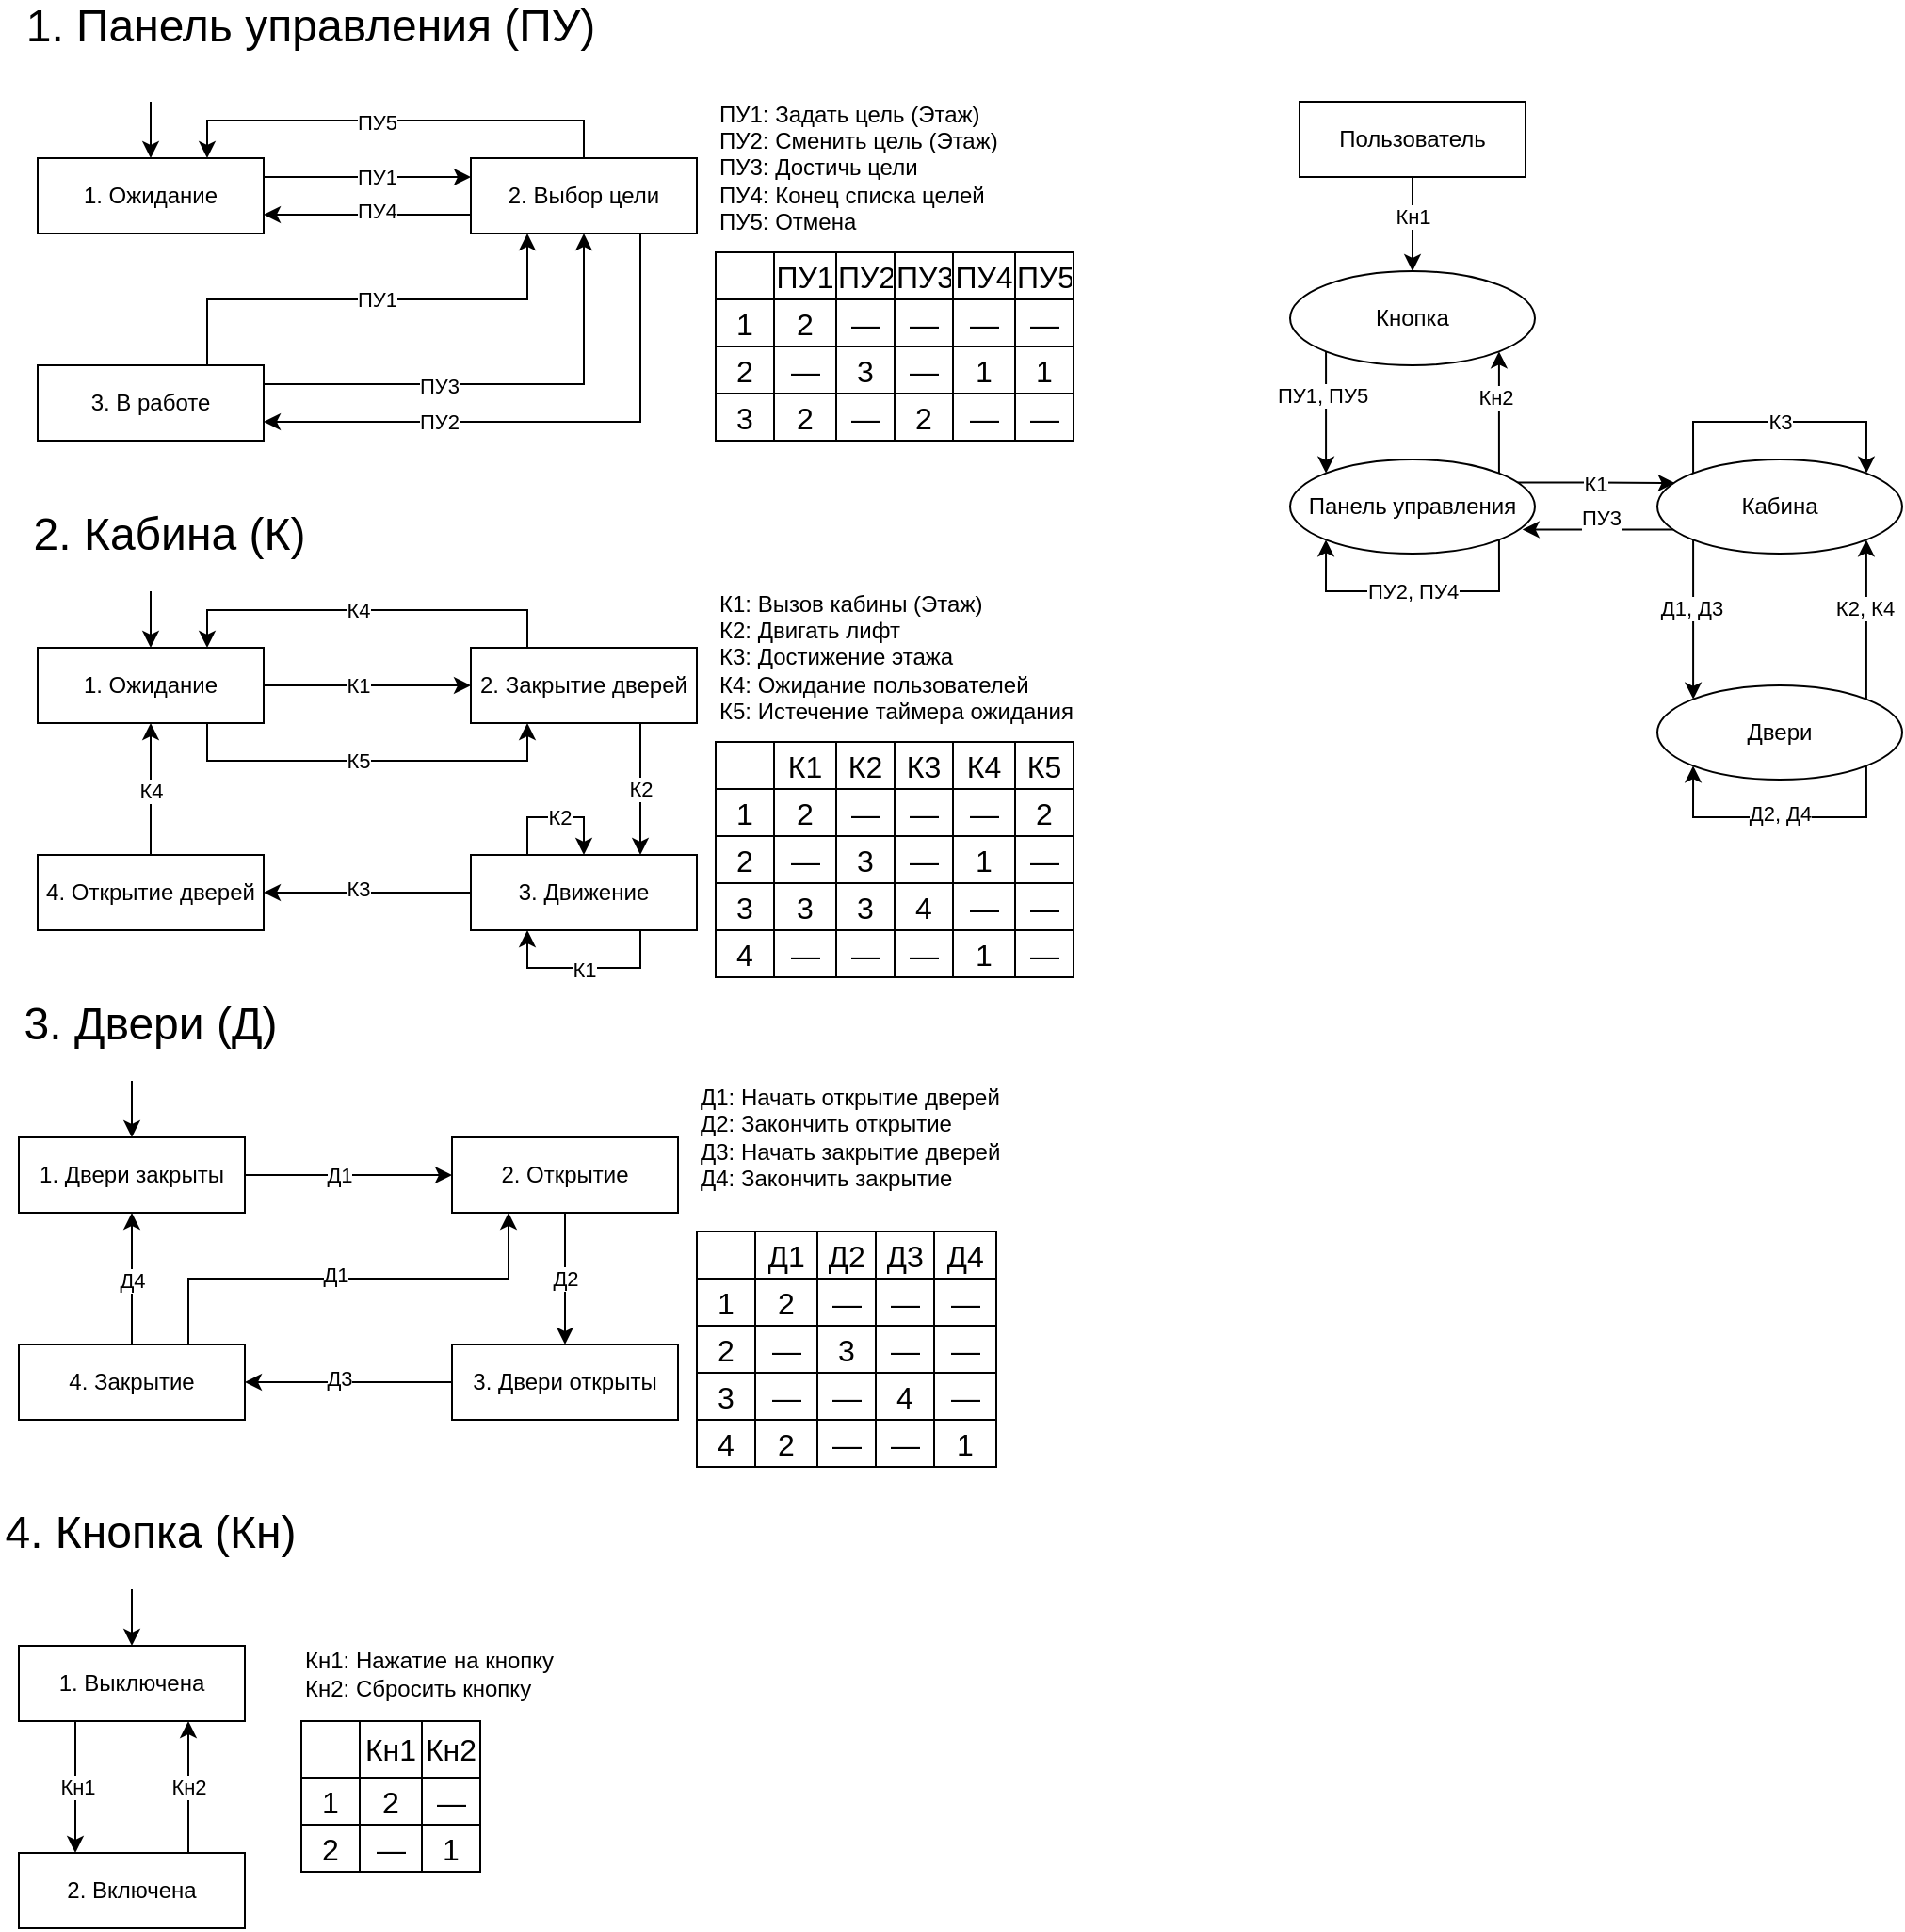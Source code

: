 <mxfile version="21.2.8" type="device" pages="2">
  <diagram name="Лифт" id="CdRa35xJKCKPfy6zu7ZL">
    <mxGraphModel dx="1360" dy="843" grid="1" gridSize="10" guides="1" tooltips="1" connect="1" arrows="1" fold="1" page="1" pageScale="1" pageWidth="850" pageHeight="1100" math="0" shadow="0">
      <root>
        <mxCell id="0" />
        <mxCell id="1" parent="0" />
        <mxCell id="RnfPXo6HNZ03yk83zIvd-1" value="&lt;font style=&quot;font-size: 24px;&quot;&gt;1. Панель управления (ПУ)&lt;/font&gt;" style="text;html=1;strokeColor=none;fillColor=none;align=center;verticalAlign=middle;whiteSpace=wrap;rounded=0;" parent="1" vertex="1">
          <mxGeometry x="40" y="40" width="310" as="geometry" />
        </mxCell>
        <mxCell id="RnfPXo6HNZ03yk83zIvd-7" style="edgeStyle=orthogonalEdgeStyle;rounded=0;orthogonalLoop=1;jettySize=auto;html=1;exitX=1;exitY=0.25;exitDx=0;exitDy=0;entryX=0;entryY=0.25;entryDx=0;entryDy=0;" parent="1" source="RnfPXo6HNZ03yk83zIvd-4" target="RnfPXo6HNZ03yk83zIvd-6" edge="1">
          <mxGeometry relative="1" as="geometry" />
        </mxCell>
        <mxCell id="RnfPXo6HNZ03yk83zIvd-8" value="ПУ1" style="edgeLabel;html=1;align=center;verticalAlign=middle;resizable=0;points=[];" parent="RnfPXo6HNZ03yk83zIvd-7" vertex="1" connectable="0">
          <mxGeometry x="0.167" y="1" relative="1" as="geometry">
            <mxPoint x="-4" y="1" as="offset" />
          </mxGeometry>
        </mxCell>
        <mxCell id="RnfPXo6HNZ03yk83zIvd-4" value="1. Ожидание" style="rounded=0;whiteSpace=wrap;html=1;" parent="1" vertex="1">
          <mxGeometry x="50" y="110" width="120" height="40" as="geometry" />
        </mxCell>
        <mxCell id="RnfPXo6HNZ03yk83zIvd-5" value="" style="endArrow=classic;html=1;rounded=0;entryX=0.5;entryY=0;entryDx=0;entryDy=0;" parent="1" target="RnfPXo6HNZ03yk83zIvd-4" edge="1">
          <mxGeometry width="50" height="50" relative="1" as="geometry">
            <mxPoint x="110" y="80" as="sourcePoint" />
            <mxPoint x="290" y="140" as="targetPoint" />
          </mxGeometry>
        </mxCell>
        <mxCell id="RnfPXo6HNZ03yk83zIvd-14" style="edgeStyle=orthogonalEdgeStyle;rounded=0;orthogonalLoop=1;jettySize=auto;html=1;entryX=1;entryY=0.75;entryDx=0;entryDy=0;exitX=0.75;exitY=1;exitDx=0;exitDy=0;" parent="1" source="RnfPXo6HNZ03yk83zIvd-6" target="RnfPXo6HNZ03yk83zIvd-11" edge="1">
          <mxGeometry relative="1" as="geometry">
            <mxPoint x="340" y="190" as="targetPoint" />
          </mxGeometry>
        </mxCell>
        <mxCell id="RnfPXo6HNZ03yk83zIvd-15" value="ПУ2" style="edgeLabel;html=1;align=center;verticalAlign=middle;resizable=0;points=[];" parent="RnfPXo6HNZ03yk83zIvd-14" vertex="1" connectable="0">
          <mxGeometry x="0.085" y="3" relative="1" as="geometry">
            <mxPoint x="-44" y="-3" as="offset" />
          </mxGeometry>
        </mxCell>
        <mxCell id="RnfPXo6HNZ03yk83zIvd-19" style="edgeStyle=orthogonalEdgeStyle;rounded=0;orthogonalLoop=1;jettySize=auto;html=1;entryX=1;entryY=0.75;entryDx=0;entryDy=0;exitX=0;exitY=0.75;exitDx=0;exitDy=0;" parent="1" source="RnfPXo6HNZ03yk83zIvd-6" target="RnfPXo6HNZ03yk83zIvd-4" edge="1">
          <mxGeometry relative="1" as="geometry" />
        </mxCell>
        <mxCell id="RnfPXo6HNZ03yk83zIvd-20" value="ПУ4" style="edgeLabel;html=1;align=center;verticalAlign=middle;resizable=0;points=[];" parent="RnfPXo6HNZ03yk83zIvd-19" vertex="1" connectable="0">
          <mxGeometry x="-0.095" y="-2" relative="1" as="geometry">
            <mxPoint as="offset" />
          </mxGeometry>
        </mxCell>
        <mxCell id="RnfPXo6HNZ03yk83zIvd-23" style="edgeStyle=orthogonalEdgeStyle;rounded=0;orthogonalLoop=1;jettySize=auto;html=1;exitX=0.5;exitY=0;exitDx=0;exitDy=0;entryX=0.75;entryY=0;entryDx=0;entryDy=0;" parent="1" source="RnfPXo6HNZ03yk83zIvd-6" target="RnfPXo6HNZ03yk83zIvd-4" edge="1">
          <mxGeometry relative="1" as="geometry" />
        </mxCell>
        <mxCell id="RnfPXo6HNZ03yk83zIvd-24" value="ПУ5" style="edgeLabel;html=1;align=center;verticalAlign=middle;resizable=0;points=[];" parent="RnfPXo6HNZ03yk83zIvd-23" vertex="1" connectable="0">
          <mxGeometry x="0.128" y="1" relative="1" as="geometry">
            <mxPoint x="5" as="offset" />
          </mxGeometry>
        </mxCell>
        <mxCell id="RnfPXo6HNZ03yk83zIvd-6" value="2. Выбор цели" style="rounded=0;whiteSpace=wrap;html=1;" parent="1" vertex="1">
          <mxGeometry x="280" y="110" width="120" height="40" as="geometry" />
        </mxCell>
        <mxCell id="RnfPXo6HNZ03yk83zIvd-9" value="ПУ1: Задать цель (Этаж)&lt;br&gt;ПУ2: Сменить цель (Этаж)&lt;br&gt;ПУ3: Достичь цели&lt;br&gt;ПУ4: Конец списка целей&lt;br&gt;ПУ5: Отмена" style="text;html=1;strokeColor=none;fillColor=none;align=left;verticalAlign=middle;whiteSpace=wrap;rounded=0;" parent="1" vertex="1">
          <mxGeometry x="410" y="80" width="160" height="70" as="geometry" />
        </mxCell>
        <mxCell id="RnfPXo6HNZ03yk83zIvd-16" style="edgeStyle=orthogonalEdgeStyle;rounded=0;orthogonalLoop=1;jettySize=auto;html=1;entryX=0.5;entryY=1;entryDx=0;entryDy=0;exitX=1;exitY=0.25;exitDx=0;exitDy=0;" parent="1" source="RnfPXo6HNZ03yk83zIvd-11" target="RnfPXo6HNZ03yk83zIvd-6" edge="1">
          <mxGeometry relative="1" as="geometry" />
        </mxCell>
        <mxCell id="RnfPXo6HNZ03yk83zIvd-17" value="ПУ3" style="edgeLabel;html=1;align=center;verticalAlign=middle;resizable=0;points=[];" parent="RnfPXo6HNZ03yk83zIvd-16" vertex="1" connectable="0">
          <mxGeometry x="-0.154" y="-1" relative="1" as="geometry">
            <mxPoint x="-13" as="offset" />
          </mxGeometry>
        </mxCell>
        <mxCell id="RnfPXo6HNZ03yk83zIvd-21" value="" style="edgeStyle=orthogonalEdgeStyle;rounded=0;orthogonalLoop=1;jettySize=auto;html=1;entryX=0.25;entryY=1;entryDx=0;entryDy=0;exitX=0.75;exitY=0;exitDx=0;exitDy=0;" parent="1" source="RnfPXo6HNZ03yk83zIvd-11" target="RnfPXo6HNZ03yk83zIvd-6" edge="1">
          <mxGeometry relative="1" as="geometry" />
        </mxCell>
        <mxCell id="RnfPXo6HNZ03yk83zIvd-22" value="ПУ1" style="edgeLabel;html=1;align=center;verticalAlign=middle;resizable=0;points=[];" parent="RnfPXo6HNZ03yk83zIvd-21" vertex="1" connectable="0">
          <mxGeometry x="0.08" relative="1" as="geometry">
            <mxPoint x="-5" as="offset" />
          </mxGeometry>
        </mxCell>
        <mxCell id="RnfPXo6HNZ03yk83zIvd-11" value="3. В работе" style="rounded=0;whiteSpace=wrap;html=1;" parent="1" vertex="1">
          <mxGeometry x="50" y="220" width="120" height="40" as="geometry" />
        </mxCell>
        <mxCell id="RnfPXo6HNZ03yk83zIvd-25" value="" style="shape=table;startSize=0;container=1;collapsible=0;childLayout=tableLayout;fontSize=16;" parent="1" vertex="1">
          <mxGeometry x="410" y="160" width="190" height="100" as="geometry" />
        </mxCell>
        <mxCell id="RnfPXo6HNZ03yk83zIvd-26" value="" style="shape=tableRow;horizontal=0;startSize=0;swimlaneHead=0;swimlaneBody=0;strokeColor=inherit;top=0;left=0;bottom=0;right=0;collapsible=0;dropTarget=0;fillColor=none;points=[[0,0.5],[1,0.5]];portConstraint=eastwest;fontSize=16;" parent="RnfPXo6HNZ03yk83zIvd-25" vertex="1">
          <mxGeometry width="190" height="25" as="geometry" />
        </mxCell>
        <mxCell id="RnfPXo6HNZ03yk83zIvd-41" style="shape=partialRectangle;html=1;whiteSpace=wrap;connectable=0;strokeColor=inherit;overflow=hidden;fillColor=none;top=0;left=0;bottom=0;right=0;pointerEvents=1;fontSize=16;" parent="RnfPXo6HNZ03yk83zIvd-26" vertex="1">
          <mxGeometry width="31" height="25" as="geometry">
            <mxRectangle width="31" height="25" as="alternateBounds" />
          </mxGeometry>
        </mxCell>
        <mxCell id="RnfPXo6HNZ03yk83zIvd-38" value="ПУ1" style="shape=partialRectangle;html=1;whiteSpace=wrap;connectable=0;strokeColor=inherit;overflow=hidden;fillColor=none;top=0;left=0;bottom=0;right=0;pointerEvents=1;fontSize=16;" parent="RnfPXo6HNZ03yk83zIvd-26" vertex="1">
          <mxGeometry x="31" width="33" height="25" as="geometry">
            <mxRectangle width="33" height="25" as="alternateBounds" />
          </mxGeometry>
        </mxCell>
        <mxCell id="RnfPXo6HNZ03yk83zIvd-27" value="ПУ2" style="shape=partialRectangle;html=1;whiteSpace=wrap;connectable=0;strokeColor=inherit;overflow=hidden;fillColor=none;top=0;left=0;bottom=0;right=0;pointerEvents=1;fontSize=16;" parent="RnfPXo6HNZ03yk83zIvd-26" vertex="1">
          <mxGeometry x="64" width="31" height="25" as="geometry">
            <mxRectangle width="31" height="25" as="alternateBounds" />
          </mxGeometry>
        </mxCell>
        <mxCell id="RnfPXo6HNZ03yk83zIvd-28" value="ПУ3" style="shape=partialRectangle;html=1;whiteSpace=wrap;connectable=0;strokeColor=inherit;overflow=hidden;fillColor=none;top=0;left=0;bottom=0;right=0;pointerEvents=1;fontSize=16;" parent="RnfPXo6HNZ03yk83zIvd-26" vertex="1">
          <mxGeometry x="95" width="31" height="25" as="geometry">
            <mxRectangle width="31" height="25" as="alternateBounds" />
          </mxGeometry>
        </mxCell>
        <mxCell id="RnfPXo6HNZ03yk83zIvd-29" value="ПУ4" style="shape=partialRectangle;html=1;whiteSpace=wrap;connectable=0;strokeColor=inherit;overflow=hidden;fillColor=none;top=0;left=0;bottom=0;right=0;pointerEvents=1;fontSize=16;" parent="RnfPXo6HNZ03yk83zIvd-26" vertex="1">
          <mxGeometry x="126" width="33" height="25" as="geometry">
            <mxRectangle width="33" height="25" as="alternateBounds" />
          </mxGeometry>
        </mxCell>
        <mxCell id="RnfPXo6HNZ03yk83zIvd-44" value="ПУ5" style="shape=partialRectangle;html=1;whiteSpace=wrap;connectable=0;strokeColor=inherit;overflow=hidden;fillColor=none;top=0;left=0;bottom=0;right=0;pointerEvents=1;fontSize=16;" parent="RnfPXo6HNZ03yk83zIvd-26" vertex="1">
          <mxGeometry x="159" width="31" height="25" as="geometry">
            <mxRectangle width="31" height="25" as="alternateBounds" />
          </mxGeometry>
        </mxCell>
        <mxCell id="RnfPXo6HNZ03yk83zIvd-30" value="" style="shape=tableRow;horizontal=0;startSize=0;swimlaneHead=0;swimlaneBody=0;strokeColor=inherit;top=0;left=0;bottom=0;right=0;collapsible=0;dropTarget=0;fillColor=none;points=[[0,0.5],[1,0.5]];portConstraint=eastwest;fontSize=16;" parent="RnfPXo6HNZ03yk83zIvd-25" vertex="1">
          <mxGeometry y="25" width="190" height="25" as="geometry" />
        </mxCell>
        <mxCell id="RnfPXo6HNZ03yk83zIvd-42" value="1" style="shape=partialRectangle;html=1;whiteSpace=wrap;connectable=0;strokeColor=inherit;overflow=hidden;fillColor=none;top=0;left=0;bottom=0;right=0;pointerEvents=1;fontSize=16;" parent="RnfPXo6HNZ03yk83zIvd-30" vertex="1">
          <mxGeometry width="31" height="25" as="geometry">
            <mxRectangle width="31" height="25" as="alternateBounds" />
          </mxGeometry>
        </mxCell>
        <mxCell id="RnfPXo6HNZ03yk83zIvd-39" value="2" style="shape=partialRectangle;html=1;whiteSpace=wrap;connectable=0;strokeColor=inherit;overflow=hidden;fillColor=none;top=0;left=0;bottom=0;right=0;pointerEvents=1;fontSize=16;" parent="RnfPXo6HNZ03yk83zIvd-30" vertex="1">
          <mxGeometry x="31" width="33" height="25" as="geometry">
            <mxRectangle width="33" height="25" as="alternateBounds" />
          </mxGeometry>
        </mxCell>
        <mxCell id="RnfPXo6HNZ03yk83zIvd-31" value="—" style="shape=partialRectangle;html=1;whiteSpace=wrap;connectable=0;strokeColor=inherit;overflow=hidden;fillColor=none;top=0;left=0;bottom=0;right=0;pointerEvents=1;fontSize=16;" parent="RnfPXo6HNZ03yk83zIvd-30" vertex="1">
          <mxGeometry x="64" width="31" height="25" as="geometry">
            <mxRectangle width="31" height="25" as="alternateBounds" />
          </mxGeometry>
        </mxCell>
        <mxCell id="RnfPXo6HNZ03yk83zIvd-32" value="—" style="shape=partialRectangle;html=1;whiteSpace=wrap;connectable=0;strokeColor=inherit;overflow=hidden;fillColor=none;top=0;left=0;bottom=0;right=0;pointerEvents=1;fontSize=16;" parent="RnfPXo6HNZ03yk83zIvd-30" vertex="1">
          <mxGeometry x="95" width="31" height="25" as="geometry">
            <mxRectangle width="31" height="25" as="alternateBounds" />
          </mxGeometry>
        </mxCell>
        <mxCell id="RnfPXo6HNZ03yk83zIvd-33" value="—" style="shape=partialRectangle;html=1;whiteSpace=wrap;connectable=0;strokeColor=inherit;overflow=hidden;fillColor=none;top=0;left=0;bottom=0;right=0;pointerEvents=1;fontSize=16;" parent="RnfPXo6HNZ03yk83zIvd-30" vertex="1">
          <mxGeometry x="126" width="33" height="25" as="geometry">
            <mxRectangle width="33" height="25" as="alternateBounds" />
          </mxGeometry>
        </mxCell>
        <mxCell id="RnfPXo6HNZ03yk83zIvd-45" value="—" style="shape=partialRectangle;html=1;whiteSpace=wrap;connectable=0;strokeColor=inherit;overflow=hidden;fillColor=none;top=0;left=0;bottom=0;right=0;pointerEvents=1;fontSize=16;" parent="RnfPXo6HNZ03yk83zIvd-30" vertex="1">
          <mxGeometry x="159" width="31" height="25" as="geometry">
            <mxRectangle width="31" height="25" as="alternateBounds" />
          </mxGeometry>
        </mxCell>
        <mxCell id="RnfPXo6HNZ03yk83zIvd-47" style="shape=tableRow;horizontal=0;startSize=0;swimlaneHead=0;swimlaneBody=0;strokeColor=inherit;top=0;left=0;bottom=0;right=0;collapsible=0;dropTarget=0;fillColor=none;points=[[0,0.5],[1,0.5]];portConstraint=eastwest;fontSize=16;" parent="RnfPXo6HNZ03yk83zIvd-25" vertex="1">
          <mxGeometry y="50" width="190" height="25" as="geometry" />
        </mxCell>
        <mxCell id="RnfPXo6HNZ03yk83zIvd-48" value="2" style="shape=partialRectangle;html=1;whiteSpace=wrap;connectable=0;strokeColor=inherit;overflow=hidden;fillColor=none;top=0;left=0;bottom=0;right=0;pointerEvents=1;fontSize=16;" parent="RnfPXo6HNZ03yk83zIvd-47" vertex="1">
          <mxGeometry width="31" height="25" as="geometry">
            <mxRectangle width="31" height="25" as="alternateBounds" />
          </mxGeometry>
        </mxCell>
        <mxCell id="RnfPXo6HNZ03yk83zIvd-49" value="—" style="shape=partialRectangle;html=1;whiteSpace=wrap;connectable=0;strokeColor=inherit;overflow=hidden;fillColor=none;top=0;left=0;bottom=0;right=0;pointerEvents=1;fontSize=16;" parent="RnfPXo6HNZ03yk83zIvd-47" vertex="1">
          <mxGeometry x="31" width="33" height="25" as="geometry">
            <mxRectangle width="33" height="25" as="alternateBounds" />
          </mxGeometry>
        </mxCell>
        <mxCell id="RnfPXo6HNZ03yk83zIvd-50" value="3" style="shape=partialRectangle;html=1;whiteSpace=wrap;connectable=0;strokeColor=inherit;overflow=hidden;fillColor=none;top=0;left=0;bottom=0;right=0;pointerEvents=1;fontSize=16;" parent="RnfPXo6HNZ03yk83zIvd-47" vertex="1">
          <mxGeometry x="64" width="31" height="25" as="geometry">
            <mxRectangle width="31" height="25" as="alternateBounds" />
          </mxGeometry>
        </mxCell>
        <mxCell id="RnfPXo6HNZ03yk83zIvd-51" value="—" style="shape=partialRectangle;html=1;whiteSpace=wrap;connectable=0;strokeColor=inherit;overflow=hidden;fillColor=none;top=0;left=0;bottom=0;right=0;pointerEvents=1;fontSize=16;" parent="RnfPXo6HNZ03yk83zIvd-47" vertex="1">
          <mxGeometry x="95" width="31" height="25" as="geometry">
            <mxRectangle width="31" height="25" as="alternateBounds" />
          </mxGeometry>
        </mxCell>
        <mxCell id="RnfPXo6HNZ03yk83zIvd-52" value="1" style="shape=partialRectangle;html=1;whiteSpace=wrap;connectable=0;strokeColor=inherit;overflow=hidden;fillColor=none;top=0;left=0;bottom=0;right=0;pointerEvents=1;fontSize=16;" parent="RnfPXo6HNZ03yk83zIvd-47" vertex="1">
          <mxGeometry x="126" width="33" height="25" as="geometry">
            <mxRectangle width="33" height="25" as="alternateBounds" />
          </mxGeometry>
        </mxCell>
        <mxCell id="RnfPXo6HNZ03yk83zIvd-53" value="1" style="shape=partialRectangle;html=1;whiteSpace=wrap;connectable=0;strokeColor=inherit;overflow=hidden;fillColor=none;top=0;left=0;bottom=0;right=0;pointerEvents=1;fontSize=16;" parent="RnfPXo6HNZ03yk83zIvd-47" vertex="1">
          <mxGeometry x="159" width="31" height="25" as="geometry">
            <mxRectangle width="31" height="25" as="alternateBounds" />
          </mxGeometry>
        </mxCell>
        <mxCell id="RnfPXo6HNZ03yk83zIvd-34" value="" style="shape=tableRow;horizontal=0;startSize=0;swimlaneHead=0;swimlaneBody=0;strokeColor=inherit;top=0;left=0;bottom=0;right=0;collapsible=0;dropTarget=0;fillColor=none;points=[[0,0.5],[1,0.5]];portConstraint=eastwest;fontSize=16;" parent="RnfPXo6HNZ03yk83zIvd-25" vertex="1">
          <mxGeometry y="75" width="190" height="25" as="geometry" />
        </mxCell>
        <mxCell id="RnfPXo6HNZ03yk83zIvd-43" value="3" style="shape=partialRectangle;html=1;whiteSpace=wrap;connectable=0;strokeColor=inherit;overflow=hidden;fillColor=none;top=0;left=0;bottom=0;right=0;pointerEvents=1;fontSize=16;" parent="RnfPXo6HNZ03yk83zIvd-34" vertex="1">
          <mxGeometry width="31" height="25" as="geometry">
            <mxRectangle width="31" height="25" as="alternateBounds" />
          </mxGeometry>
        </mxCell>
        <mxCell id="RnfPXo6HNZ03yk83zIvd-40" value="2" style="shape=partialRectangle;html=1;whiteSpace=wrap;connectable=0;strokeColor=inherit;overflow=hidden;fillColor=none;top=0;left=0;bottom=0;right=0;pointerEvents=1;fontSize=16;" parent="RnfPXo6HNZ03yk83zIvd-34" vertex="1">
          <mxGeometry x="31" width="33" height="25" as="geometry">
            <mxRectangle width="33" height="25" as="alternateBounds" />
          </mxGeometry>
        </mxCell>
        <mxCell id="RnfPXo6HNZ03yk83zIvd-35" value="—" style="shape=partialRectangle;html=1;whiteSpace=wrap;connectable=0;strokeColor=inherit;overflow=hidden;fillColor=none;top=0;left=0;bottom=0;right=0;pointerEvents=1;fontSize=16;" parent="RnfPXo6HNZ03yk83zIvd-34" vertex="1">
          <mxGeometry x="64" width="31" height="25" as="geometry">
            <mxRectangle width="31" height="25" as="alternateBounds" />
          </mxGeometry>
        </mxCell>
        <mxCell id="RnfPXo6HNZ03yk83zIvd-36" value="2" style="shape=partialRectangle;html=1;whiteSpace=wrap;connectable=0;strokeColor=inherit;overflow=hidden;fillColor=none;top=0;left=0;bottom=0;right=0;pointerEvents=1;fontSize=16;" parent="RnfPXo6HNZ03yk83zIvd-34" vertex="1">
          <mxGeometry x="95" width="31" height="25" as="geometry">
            <mxRectangle width="31" height="25" as="alternateBounds" />
          </mxGeometry>
        </mxCell>
        <mxCell id="RnfPXo6HNZ03yk83zIvd-37" value="—" style="shape=partialRectangle;html=1;whiteSpace=wrap;connectable=0;strokeColor=inherit;overflow=hidden;fillColor=none;top=0;left=0;bottom=0;right=0;pointerEvents=1;fontSize=16;" parent="RnfPXo6HNZ03yk83zIvd-34" vertex="1">
          <mxGeometry x="126" width="33" height="25" as="geometry">
            <mxRectangle width="33" height="25" as="alternateBounds" />
          </mxGeometry>
        </mxCell>
        <mxCell id="RnfPXo6HNZ03yk83zIvd-46" value="—" style="shape=partialRectangle;html=1;whiteSpace=wrap;connectable=0;strokeColor=inherit;overflow=hidden;fillColor=none;top=0;left=0;bottom=0;right=0;pointerEvents=1;fontSize=16;" parent="RnfPXo6HNZ03yk83zIvd-34" vertex="1">
          <mxGeometry x="159" width="31" height="25" as="geometry">
            <mxRectangle width="31" height="25" as="alternateBounds" />
          </mxGeometry>
        </mxCell>
        <mxCell id="RnfPXo6HNZ03yk83zIvd-54" value="&lt;font style=&quot;font-size: 24px;&quot;&gt;2. Кабина (К)&lt;/font&gt;" style="text;html=1;strokeColor=none;fillColor=none;align=center;verticalAlign=middle;whiteSpace=wrap;rounded=0;" parent="1" vertex="1">
          <mxGeometry x="40" y="300" width="160" height="20" as="geometry" />
        </mxCell>
        <mxCell id="RnfPXo6HNZ03yk83zIvd-55" style="edgeStyle=orthogonalEdgeStyle;rounded=0;orthogonalLoop=1;jettySize=auto;html=1;exitX=1;exitY=0.5;exitDx=0;exitDy=0;entryX=0;entryY=0.5;entryDx=0;entryDy=0;" parent="1" source="RnfPXo6HNZ03yk83zIvd-57" target="RnfPXo6HNZ03yk83zIvd-65" edge="1">
          <mxGeometry relative="1" as="geometry" />
        </mxCell>
        <mxCell id="RnfPXo6HNZ03yk83zIvd-56" value="К1" style="edgeLabel;html=1;align=center;verticalAlign=middle;resizable=0;points=[];" parent="RnfPXo6HNZ03yk83zIvd-55" vertex="1" connectable="0">
          <mxGeometry x="0.167" y="1" relative="1" as="geometry">
            <mxPoint x="-14" y="1" as="offset" />
          </mxGeometry>
        </mxCell>
        <mxCell id="RnfPXo6HNZ03yk83zIvd-109" style="edgeStyle=orthogonalEdgeStyle;rounded=0;orthogonalLoop=1;jettySize=auto;html=1;exitX=0.75;exitY=1;exitDx=0;exitDy=0;entryX=0.25;entryY=1;entryDx=0;entryDy=0;" parent="1" source="RnfPXo6HNZ03yk83zIvd-57" target="RnfPXo6HNZ03yk83zIvd-65" edge="1">
          <mxGeometry relative="1" as="geometry" />
        </mxCell>
        <mxCell id="RnfPXo6HNZ03yk83zIvd-111" value="К5" style="edgeLabel;html=1;align=center;verticalAlign=middle;resizable=0;points=[];" parent="RnfPXo6HNZ03yk83zIvd-109" vertex="1" connectable="0">
          <mxGeometry x="-0.094" relative="1" as="geometry">
            <mxPoint x="5" as="offset" />
          </mxGeometry>
        </mxCell>
        <mxCell id="RnfPXo6HNZ03yk83zIvd-57" value="1. Ожидание" style="rounded=0;whiteSpace=wrap;html=1;" parent="1" vertex="1">
          <mxGeometry x="50" y="370" width="120" height="40" as="geometry" />
        </mxCell>
        <mxCell id="RnfPXo6HNZ03yk83zIvd-58" value="" style="endArrow=classic;html=1;rounded=0;entryX=0.5;entryY=0;entryDx=0;entryDy=0;" parent="1" target="RnfPXo6HNZ03yk83zIvd-57" edge="1">
          <mxGeometry width="50" height="50" relative="1" as="geometry">
            <mxPoint x="110" y="340" as="sourcePoint" />
            <mxPoint x="290" y="400" as="targetPoint" />
          </mxGeometry>
        </mxCell>
        <mxCell id="RnfPXo6HNZ03yk83zIvd-59" style="edgeStyle=orthogonalEdgeStyle;rounded=0;orthogonalLoop=1;jettySize=auto;html=1;entryX=0.75;entryY=0;entryDx=0;entryDy=0;exitX=0.75;exitY=1;exitDx=0;exitDy=0;" parent="1" source="RnfPXo6HNZ03yk83zIvd-65" target="RnfPXo6HNZ03yk83zIvd-71" edge="1">
          <mxGeometry relative="1" as="geometry">
            <mxPoint x="340" y="450" as="targetPoint" />
          </mxGeometry>
        </mxCell>
        <mxCell id="RnfPXo6HNZ03yk83zIvd-60" value="К2" style="edgeLabel;html=1;align=center;verticalAlign=middle;resizable=0;points=[];" parent="RnfPXo6HNZ03yk83zIvd-59" vertex="1" connectable="0">
          <mxGeometry x="0.085" y="3" relative="1" as="geometry">
            <mxPoint x="-3" y="-3" as="offset" />
          </mxGeometry>
        </mxCell>
        <mxCell id="RnfPXo6HNZ03yk83zIvd-112" style="edgeStyle=orthogonalEdgeStyle;rounded=0;orthogonalLoop=1;jettySize=auto;html=1;exitX=0.25;exitY=0;exitDx=0;exitDy=0;entryX=0.75;entryY=0;entryDx=0;entryDy=0;" parent="1" source="RnfPXo6HNZ03yk83zIvd-65" target="RnfPXo6HNZ03yk83zIvd-57" edge="1">
          <mxGeometry relative="1" as="geometry" />
        </mxCell>
        <mxCell id="RnfPXo6HNZ03yk83zIvd-113" value="К4" style="edgeLabel;html=1;align=center;verticalAlign=middle;resizable=0;points=[];" parent="RnfPXo6HNZ03yk83zIvd-112" vertex="1" connectable="0">
          <mxGeometry x="0.172" y="-1" relative="1" as="geometry">
            <mxPoint x="13" y="1" as="offset" />
          </mxGeometry>
        </mxCell>
        <mxCell id="RnfPXo6HNZ03yk83zIvd-65" value="2. Закрытие дверей" style="rounded=0;whiteSpace=wrap;html=1;" parent="1" vertex="1">
          <mxGeometry x="280" y="370" width="120" height="40" as="geometry" />
        </mxCell>
        <mxCell id="RnfPXo6HNZ03yk83zIvd-66" value="К1: Вызов кабины (Этаж)&lt;br&gt;К2: Двигать лифт&lt;br&gt;К3: Достижение этажа&lt;br&gt;К4: Ожидание пользователей&lt;br&gt;К5: Истечение таймера ожидания" style="text;html=1;strokeColor=none;fillColor=none;align=left;verticalAlign=middle;whiteSpace=wrap;rounded=0;" parent="1" vertex="1">
          <mxGeometry x="410" y="340" width="190" height="70" as="geometry" />
        </mxCell>
        <mxCell id="RnfPXo6HNZ03yk83zIvd-106" value="" style="edgeStyle=orthogonalEdgeStyle;rounded=0;orthogonalLoop=1;jettySize=auto;html=1;" parent="1" source="RnfPXo6HNZ03yk83zIvd-71" target="RnfPXo6HNZ03yk83zIvd-105" edge="1">
          <mxGeometry relative="1" as="geometry" />
        </mxCell>
        <mxCell id="RnfPXo6HNZ03yk83zIvd-108" value="К3" style="edgeLabel;html=1;align=center;verticalAlign=middle;resizable=0;points=[];" parent="RnfPXo6HNZ03yk83zIvd-106" vertex="1" connectable="0">
          <mxGeometry x="0.094" y="-2" relative="1" as="geometry">
            <mxPoint as="offset" />
          </mxGeometry>
        </mxCell>
        <mxCell id="RnfPXo6HNZ03yk83zIvd-71" value="3. Движение" style="rounded=0;whiteSpace=wrap;html=1;" parent="1" vertex="1">
          <mxGeometry x="280" y="480" width="120" height="40" as="geometry" />
        </mxCell>
        <mxCell id="RnfPXo6HNZ03yk83zIvd-72" value="" style="shape=table;startSize=0;container=1;collapsible=0;childLayout=tableLayout;fontSize=16;" parent="1" vertex="1">
          <mxGeometry x="410" y="420" width="190" height="125" as="geometry" />
        </mxCell>
        <mxCell id="RnfPXo6HNZ03yk83zIvd-73" value="" style="shape=tableRow;horizontal=0;startSize=0;swimlaneHead=0;swimlaneBody=0;strokeColor=inherit;top=0;left=0;bottom=0;right=0;collapsible=0;dropTarget=0;fillColor=none;points=[[0,0.5],[1,0.5]];portConstraint=eastwest;fontSize=16;" parent="RnfPXo6HNZ03yk83zIvd-72" vertex="1">
          <mxGeometry width="190" height="25" as="geometry" />
        </mxCell>
        <mxCell id="RnfPXo6HNZ03yk83zIvd-74" style="shape=partialRectangle;html=1;whiteSpace=wrap;connectable=0;strokeColor=inherit;overflow=hidden;fillColor=none;top=0;left=0;bottom=0;right=0;pointerEvents=1;fontSize=16;" parent="RnfPXo6HNZ03yk83zIvd-73" vertex="1">
          <mxGeometry width="31" height="25" as="geometry">
            <mxRectangle width="31" height="25" as="alternateBounds" />
          </mxGeometry>
        </mxCell>
        <mxCell id="RnfPXo6HNZ03yk83zIvd-75" value="К1" style="shape=partialRectangle;html=1;whiteSpace=wrap;connectable=0;strokeColor=inherit;overflow=hidden;fillColor=none;top=0;left=0;bottom=0;right=0;pointerEvents=1;fontSize=16;" parent="RnfPXo6HNZ03yk83zIvd-73" vertex="1">
          <mxGeometry x="31" width="33" height="25" as="geometry">
            <mxRectangle width="33" height="25" as="alternateBounds" />
          </mxGeometry>
        </mxCell>
        <mxCell id="RnfPXo6HNZ03yk83zIvd-76" value="К2" style="shape=partialRectangle;html=1;whiteSpace=wrap;connectable=0;strokeColor=inherit;overflow=hidden;fillColor=none;top=0;left=0;bottom=0;right=0;pointerEvents=1;fontSize=16;" parent="RnfPXo6HNZ03yk83zIvd-73" vertex="1">
          <mxGeometry x="64" width="31" height="25" as="geometry">
            <mxRectangle width="31" height="25" as="alternateBounds" />
          </mxGeometry>
        </mxCell>
        <mxCell id="RnfPXo6HNZ03yk83zIvd-77" value="К3" style="shape=partialRectangle;html=1;whiteSpace=wrap;connectable=0;strokeColor=inherit;overflow=hidden;fillColor=none;top=0;left=0;bottom=0;right=0;pointerEvents=1;fontSize=16;" parent="RnfPXo6HNZ03yk83zIvd-73" vertex="1">
          <mxGeometry x="95" width="31" height="25" as="geometry">
            <mxRectangle width="31" height="25" as="alternateBounds" />
          </mxGeometry>
        </mxCell>
        <mxCell id="RnfPXo6HNZ03yk83zIvd-78" value="К4" style="shape=partialRectangle;html=1;whiteSpace=wrap;connectable=0;strokeColor=inherit;overflow=hidden;fillColor=none;top=0;left=0;bottom=0;right=0;pointerEvents=1;fontSize=16;" parent="RnfPXo6HNZ03yk83zIvd-73" vertex="1">
          <mxGeometry x="126" width="33" height="25" as="geometry">
            <mxRectangle width="33" height="25" as="alternateBounds" />
          </mxGeometry>
        </mxCell>
        <mxCell id="RnfPXo6HNZ03yk83zIvd-79" value="К5" style="shape=partialRectangle;html=1;whiteSpace=wrap;connectable=0;strokeColor=inherit;overflow=hidden;fillColor=none;top=0;left=0;bottom=0;right=0;pointerEvents=1;fontSize=16;" parent="RnfPXo6HNZ03yk83zIvd-73" vertex="1">
          <mxGeometry x="159" width="31" height="25" as="geometry">
            <mxRectangle width="31" height="25" as="alternateBounds" />
          </mxGeometry>
        </mxCell>
        <mxCell id="RnfPXo6HNZ03yk83zIvd-80" value="" style="shape=tableRow;horizontal=0;startSize=0;swimlaneHead=0;swimlaneBody=0;strokeColor=inherit;top=0;left=0;bottom=0;right=0;collapsible=0;dropTarget=0;fillColor=none;points=[[0,0.5],[1,0.5]];portConstraint=eastwest;fontSize=16;" parent="RnfPXo6HNZ03yk83zIvd-72" vertex="1">
          <mxGeometry y="25" width="190" height="25" as="geometry" />
        </mxCell>
        <mxCell id="RnfPXo6HNZ03yk83zIvd-81" value="1" style="shape=partialRectangle;html=1;whiteSpace=wrap;connectable=0;strokeColor=inherit;overflow=hidden;fillColor=none;top=0;left=0;bottom=0;right=0;pointerEvents=1;fontSize=16;" parent="RnfPXo6HNZ03yk83zIvd-80" vertex="1">
          <mxGeometry width="31" height="25" as="geometry">
            <mxRectangle width="31" height="25" as="alternateBounds" />
          </mxGeometry>
        </mxCell>
        <mxCell id="RnfPXo6HNZ03yk83zIvd-82" value="2" style="shape=partialRectangle;html=1;whiteSpace=wrap;connectable=0;strokeColor=inherit;overflow=hidden;fillColor=none;top=0;left=0;bottom=0;right=0;pointerEvents=1;fontSize=16;" parent="RnfPXo6HNZ03yk83zIvd-80" vertex="1">
          <mxGeometry x="31" width="33" height="25" as="geometry">
            <mxRectangle width="33" height="25" as="alternateBounds" />
          </mxGeometry>
        </mxCell>
        <mxCell id="RnfPXo6HNZ03yk83zIvd-83" value="—" style="shape=partialRectangle;html=1;whiteSpace=wrap;connectable=0;strokeColor=inherit;overflow=hidden;fillColor=none;top=0;left=0;bottom=0;right=0;pointerEvents=1;fontSize=16;" parent="RnfPXo6HNZ03yk83zIvd-80" vertex="1">
          <mxGeometry x="64" width="31" height="25" as="geometry">
            <mxRectangle width="31" height="25" as="alternateBounds" />
          </mxGeometry>
        </mxCell>
        <mxCell id="RnfPXo6HNZ03yk83zIvd-84" value="—" style="shape=partialRectangle;html=1;whiteSpace=wrap;connectable=0;strokeColor=inherit;overflow=hidden;fillColor=none;top=0;left=0;bottom=0;right=0;pointerEvents=1;fontSize=16;" parent="RnfPXo6HNZ03yk83zIvd-80" vertex="1">
          <mxGeometry x="95" width="31" height="25" as="geometry">
            <mxRectangle width="31" height="25" as="alternateBounds" />
          </mxGeometry>
        </mxCell>
        <mxCell id="RnfPXo6HNZ03yk83zIvd-85" value="—" style="shape=partialRectangle;html=1;whiteSpace=wrap;connectable=0;strokeColor=inherit;overflow=hidden;fillColor=none;top=0;left=0;bottom=0;right=0;pointerEvents=1;fontSize=16;" parent="RnfPXo6HNZ03yk83zIvd-80" vertex="1">
          <mxGeometry x="126" width="33" height="25" as="geometry">
            <mxRectangle width="33" height="25" as="alternateBounds" />
          </mxGeometry>
        </mxCell>
        <mxCell id="RnfPXo6HNZ03yk83zIvd-86" value="2" style="shape=partialRectangle;html=1;whiteSpace=wrap;connectable=0;strokeColor=inherit;overflow=hidden;fillColor=none;top=0;left=0;bottom=0;right=0;pointerEvents=1;fontSize=16;" parent="RnfPXo6HNZ03yk83zIvd-80" vertex="1">
          <mxGeometry x="159" width="31" height="25" as="geometry">
            <mxRectangle width="31" height="25" as="alternateBounds" />
          </mxGeometry>
        </mxCell>
        <mxCell id="RnfPXo6HNZ03yk83zIvd-87" style="shape=tableRow;horizontal=0;startSize=0;swimlaneHead=0;swimlaneBody=0;strokeColor=inherit;top=0;left=0;bottom=0;right=0;collapsible=0;dropTarget=0;fillColor=none;points=[[0,0.5],[1,0.5]];portConstraint=eastwest;fontSize=16;" parent="RnfPXo6HNZ03yk83zIvd-72" vertex="1">
          <mxGeometry y="50" width="190" height="25" as="geometry" />
        </mxCell>
        <mxCell id="RnfPXo6HNZ03yk83zIvd-88" value="2" style="shape=partialRectangle;html=1;whiteSpace=wrap;connectable=0;strokeColor=inherit;overflow=hidden;fillColor=none;top=0;left=0;bottom=0;right=0;pointerEvents=1;fontSize=16;" parent="RnfPXo6HNZ03yk83zIvd-87" vertex="1">
          <mxGeometry width="31" height="25" as="geometry">
            <mxRectangle width="31" height="25" as="alternateBounds" />
          </mxGeometry>
        </mxCell>
        <mxCell id="RnfPXo6HNZ03yk83zIvd-89" value="—" style="shape=partialRectangle;html=1;whiteSpace=wrap;connectable=0;strokeColor=inherit;overflow=hidden;fillColor=none;top=0;left=0;bottom=0;right=0;pointerEvents=1;fontSize=16;" parent="RnfPXo6HNZ03yk83zIvd-87" vertex="1">
          <mxGeometry x="31" width="33" height="25" as="geometry">
            <mxRectangle width="33" height="25" as="alternateBounds" />
          </mxGeometry>
        </mxCell>
        <mxCell id="RnfPXo6HNZ03yk83zIvd-90" value="3" style="shape=partialRectangle;html=1;whiteSpace=wrap;connectable=0;strokeColor=inherit;overflow=hidden;fillColor=none;top=0;left=0;bottom=0;right=0;pointerEvents=1;fontSize=16;" parent="RnfPXo6HNZ03yk83zIvd-87" vertex="1">
          <mxGeometry x="64" width="31" height="25" as="geometry">
            <mxRectangle width="31" height="25" as="alternateBounds" />
          </mxGeometry>
        </mxCell>
        <mxCell id="RnfPXo6HNZ03yk83zIvd-91" value="—" style="shape=partialRectangle;html=1;whiteSpace=wrap;connectable=0;strokeColor=inherit;overflow=hidden;fillColor=none;top=0;left=0;bottom=0;right=0;pointerEvents=1;fontSize=16;" parent="RnfPXo6HNZ03yk83zIvd-87" vertex="1">
          <mxGeometry x="95" width="31" height="25" as="geometry">
            <mxRectangle width="31" height="25" as="alternateBounds" />
          </mxGeometry>
        </mxCell>
        <mxCell id="RnfPXo6HNZ03yk83zIvd-92" value="1" style="shape=partialRectangle;html=1;whiteSpace=wrap;connectable=0;strokeColor=inherit;overflow=hidden;fillColor=none;top=0;left=0;bottom=0;right=0;pointerEvents=1;fontSize=16;" parent="RnfPXo6HNZ03yk83zIvd-87" vertex="1">
          <mxGeometry x="126" width="33" height="25" as="geometry">
            <mxRectangle width="33" height="25" as="alternateBounds" />
          </mxGeometry>
        </mxCell>
        <mxCell id="RnfPXo6HNZ03yk83zIvd-93" value="—" style="shape=partialRectangle;html=1;whiteSpace=wrap;connectable=0;strokeColor=inherit;overflow=hidden;fillColor=none;top=0;left=0;bottom=0;right=0;pointerEvents=1;fontSize=16;" parent="RnfPXo6HNZ03yk83zIvd-87" vertex="1">
          <mxGeometry x="159" width="31" height="25" as="geometry">
            <mxRectangle width="31" height="25" as="alternateBounds" />
          </mxGeometry>
        </mxCell>
        <mxCell id="RnfPXo6HNZ03yk83zIvd-94" value="" style="shape=tableRow;horizontal=0;startSize=0;swimlaneHead=0;swimlaneBody=0;strokeColor=inherit;top=0;left=0;bottom=0;right=0;collapsible=0;dropTarget=0;fillColor=none;points=[[0,0.5],[1,0.5]];portConstraint=eastwest;fontSize=16;" parent="RnfPXo6HNZ03yk83zIvd-72" vertex="1">
          <mxGeometry y="75" width="190" height="25" as="geometry" />
        </mxCell>
        <mxCell id="RnfPXo6HNZ03yk83zIvd-95" value="3" style="shape=partialRectangle;html=1;whiteSpace=wrap;connectable=0;strokeColor=inherit;overflow=hidden;fillColor=none;top=0;left=0;bottom=0;right=0;pointerEvents=1;fontSize=16;" parent="RnfPXo6HNZ03yk83zIvd-94" vertex="1">
          <mxGeometry width="31" height="25" as="geometry">
            <mxRectangle width="31" height="25" as="alternateBounds" />
          </mxGeometry>
        </mxCell>
        <mxCell id="RnfPXo6HNZ03yk83zIvd-96" value="3" style="shape=partialRectangle;html=1;whiteSpace=wrap;connectable=0;strokeColor=inherit;overflow=hidden;fillColor=none;top=0;left=0;bottom=0;right=0;pointerEvents=1;fontSize=16;" parent="RnfPXo6HNZ03yk83zIvd-94" vertex="1">
          <mxGeometry x="31" width="33" height="25" as="geometry">
            <mxRectangle width="33" height="25" as="alternateBounds" />
          </mxGeometry>
        </mxCell>
        <mxCell id="RnfPXo6HNZ03yk83zIvd-97" value="3" style="shape=partialRectangle;html=1;whiteSpace=wrap;connectable=0;strokeColor=inherit;overflow=hidden;fillColor=none;top=0;left=0;bottom=0;right=0;pointerEvents=1;fontSize=16;" parent="RnfPXo6HNZ03yk83zIvd-94" vertex="1">
          <mxGeometry x="64" width="31" height="25" as="geometry">
            <mxRectangle width="31" height="25" as="alternateBounds" />
          </mxGeometry>
        </mxCell>
        <mxCell id="RnfPXo6HNZ03yk83zIvd-98" value="4" style="shape=partialRectangle;html=1;whiteSpace=wrap;connectable=0;strokeColor=inherit;overflow=hidden;fillColor=none;top=0;left=0;bottom=0;right=0;pointerEvents=1;fontSize=16;" parent="RnfPXo6HNZ03yk83zIvd-94" vertex="1">
          <mxGeometry x="95" width="31" height="25" as="geometry">
            <mxRectangle width="31" height="25" as="alternateBounds" />
          </mxGeometry>
        </mxCell>
        <mxCell id="RnfPXo6HNZ03yk83zIvd-99" value="—" style="shape=partialRectangle;html=1;whiteSpace=wrap;connectable=0;strokeColor=inherit;overflow=hidden;fillColor=none;top=0;left=0;bottom=0;right=0;pointerEvents=1;fontSize=16;" parent="RnfPXo6HNZ03yk83zIvd-94" vertex="1">
          <mxGeometry x="126" width="33" height="25" as="geometry">
            <mxRectangle width="33" height="25" as="alternateBounds" />
          </mxGeometry>
        </mxCell>
        <mxCell id="RnfPXo6HNZ03yk83zIvd-100" value="—" style="shape=partialRectangle;html=1;whiteSpace=wrap;connectable=0;strokeColor=inherit;overflow=hidden;fillColor=none;top=0;left=0;bottom=0;right=0;pointerEvents=1;fontSize=16;" parent="RnfPXo6HNZ03yk83zIvd-94" vertex="1">
          <mxGeometry x="159" width="31" height="25" as="geometry">
            <mxRectangle width="31" height="25" as="alternateBounds" />
          </mxGeometry>
        </mxCell>
        <mxCell id="RnfPXo6HNZ03yk83zIvd-117" style="shape=tableRow;horizontal=0;startSize=0;swimlaneHead=0;swimlaneBody=0;strokeColor=inherit;top=0;left=0;bottom=0;right=0;collapsible=0;dropTarget=0;fillColor=none;points=[[0,0.5],[1,0.5]];portConstraint=eastwest;fontSize=16;" parent="RnfPXo6HNZ03yk83zIvd-72" vertex="1">
          <mxGeometry y="100" width="190" height="25" as="geometry" />
        </mxCell>
        <mxCell id="RnfPXo6HNZ03yk83zIvd-118" value="4" style="shape=partialRectangle;html=1;whiteSpace=wrap;connectable=0;strokeColor=inherit;overflow=hidden;fillColor=none;top=0;left=0;bottom=0;right=0;pointerEvents=1;fontSize=16;" parent="RnfPXo6HNZ03yk83zIvd-117" vertex="1">
          <mxGeometry width="31" height="25" as="geometry">
            <mxRectangle width="31" height="25" as="alternateBounds" />
          </mxGeometry>
        </mxCell>
        <mxCell id="RnfPXo6HNZ03yk83zIvd-119" value="—" style="shape=partialRectangle;html=1;whiteSpace=wrap;connectable=0;strokeColor=inherit;overflow=hidden;fillColor=none;top=0;left=0;bottom=0;right=0;pointerEvents=1;fontSize=16;" parent="RnfPXo6HNZ03yk83zIvd-117" vertex="1">
          <mxGeometry x="31" width="33" height="25" as="geometry">
            <mxRectangle width="33" height="25" as="alternateBounds" />
          </mxGeometry>
        </mxCell>
        <mxCell id="RnfPXo6HNZ03yk83zIvd-120" value="—" style="shape=partialRectangle;html=1;whiteSpace=wrap;connectable=0;strokeColor=inherit;overflow=hidden;fillColor=none;top=0;left=0;bottom=0;right=0;pointerEvents=1;fontSize=16;" parent="RnfPXo6HNZ03yk83zIvd-117" vertex="1">
          <mxGeometry x="64" width="31" height="25" as="geometry">
            <mxRectangle width="31" height="25" as="alternateBounds" />
          </mxGeometry>
        </mxCell>
        <mxCell id="RnfPXo6HNZ03yk83zIvd-121" value="—" style="shape=partialRectangle;html=1;whiteSpace=wrap;connectable=0;strokeColor=inherit;overflow=hidden;fillColor=none;top=0;left=0;bottom=0;right=0;pointerEvents=1;fontSize=16;" parent="RnfPXo6HNZ03yk83zIvd-117" vertex="1">
          <mxGeometry x="95" width="31" height="25" as="geometry">
            <mxRectangle width="31" height="25" as="alternateBounds" />
          </mxGeometry>
        </mxCell>
        <mxCell id="RnfPXo6HNZ03yk83zIvd-122" value="1" style="shape=partialRectangle;html=1;whiteSpace=wrap;connectable=0;strokeColor=inherit;overflow=hidden;fillColor=none;top=0;left=0;bottom=0;right=0;pointerEvents=1;fontSize=16;" parent="RnfPXo6HNZ03yk83zIvd-117" vertex="1">
          <mxGeometry x="126" width="33" height="25" as="geometry">
            <mxRectangle width="33" height="25" as="alternateBounds" />
          </mxGeometry>
        </mxCell>
        <mxCell id="RnfPXo6HNZ03yk83zIvd-123" value="—" style="shape=partialRectangle;html=1;whiteSpace=wrap;connectable=0;strokeColor=inherit;overflow=hidden;fillColor=none;top=0;left=0;bottom=0;right=0;pointerEvents=1;fontSize=16;" parent="RnfPXo6HNZ03yk83zIvd-117" vertex="1">
          <mxGeometry x="159" width="31" height="25" as="geometry">
            <mxRectangle width="31" height="25" as="alternateBounds" />
          </mxGeometry>
        </mxCell>
        <mxCell id="RnfPXo6HNZ03yk83zIvd-102" style="edgeStyle=orthogonalEdgeStyle;rounded=0;orthogonalLoop=1;jettySize=auto;html=1;exitX=0.25;exitY=0;exitDx=0;exitDy=0;entryX=0.5;entryY=0;entryDx=0;entryDy=0;" parent="1" source="RnfPXo6HNZ03yk83zIvd-71" target="RnfPXo6HNZ03yk83zIvd-71" edge="1">
          <mxGeometry relative="1" as="geometry">
            <Array as="points">
              <mxPoint x="310" y="460" />
              <mxPoint x="340" y="460" />
            </Array>
          </mxGeometry>
        </mxCell>
        <mxCell id="RnfPXo6HNZ03yk83zIvd-103" value="К2" style="edgeLabel;html=1;align=center;verticalAlign=middle;resizable=0;points=[];" parent="RnfPXo6HNZ03yk83zIvd-102" vertex="1" connectable="0">
          <mxGeometry x="-0.166" y="1" relative="1" as="geometry">
            <mxPoint x="8" y="1" as="offset" />
          </mxGeometry>
        </mxCell>
        <mxCell id="RnfPXo6HNZ03yk83zIvd-107" value="" style="edgeStyle=orthogonalEdgeStyle;rounded=0;orthogonalLoop=1;jettySize=auto;html=1;" parent="1" source="RnfPXo6HNZ03yk83zIvd-105" target="RnfPXo6HNZ03yk83zIvd-57" edge="1">
          <mxGeometry relative="1" as="geometry" />
        </mxCell>
        <mxCell id="RnfPXo6HNZ03yk83zIvd-110" value="К4" style="edgeLabel;html=1;align=center;verticalAlign=middle;resizable=0;points=[];" parent="RnfPXo6HNZ03yk83zIvd-107" vertex="1" connectable="0">
          <mxGeometry x="-0.215" y="-1" relative="1" as="geometry">
            <mxPoint x="-1" y="-7" as="offset" />
          </mxGeometry>
        </mxCell>
        <mxCell id="RnfPXo6HNZ03yk83zIvd-105" value="4. Открытие дверей" style="rounded=0;whiteSpace=wrap;html=1;" parent="1" vertex="1">
          <mxGeometry x="50" y="480" width="120" height="40" as="geometry" />
        </mxCell>
        <mxCell id="RnfPXo6HNZ03yk83zIvd-115" style="edgeStyle=orthogonalEdgeStyle;rounded=0;orthogonalLoop=1;jettySize=auto;html=1;exitX=0.75;exitY=1;exitDx=0;exitDy=0;entryX=0.25;entryY=1;entryDx=0;entryDy=0;" parent="1" source="RnfPXo6HNZ03yk83zIvd-71" target="RnfPXo6HNZ03yk83zIvd-71" edge="1">
          <mxGeometry relative="1" as="geometry" />
        </mxCell>
        <mxCell id="RnfPXo6HNZ03yk83zIvd-116" value="К1" style="edgeLabel;html=1;align=center;verticalAlign=middle;resizable=0;points=[];" parent="RnfPXo6HNZ03yk83zIvd-115" vertex="1" connectable="0">
          <mxGeometry x="0.213" y="1" relative="1" as="geometry">
            <mxPoint x="10" as="offset" />
          </mxGeometry>
        </mxCell>
        <mxCell id="RnfPXo6HNZ03yk83zIvd-361" value="&lt;font style=&quot;font-size: 24px;&quot;&gt;3. Двери (Д)&lt;/font&gt;" style="text;html=1;strokeColor=none;fillColor=none;align=center;verticalAlign=middle;whiteSpace=wrap;rounded=0;" parent="1" vertex="1">
          <mxGeometry x="30" y="560" width="160" height="20" as="geometry" />
        </mxCell>
        <mxCell id="RnfPXo6HNZ03yk83zIvd-362" style="edgeStyle=orthogonalEdgeStyle;rounded=0;orthogonalLoop=1;jettySize=auto;html=1;exitX=1;exitY=0.5;exitDx=0;exitDy=0;entryX=0;entryY=0.5;entryDx=0;entryDy=0;" parent="1" source="RnfPXo6HNZ03yk83zIvd-366" target="RnfPXo6HNZ03yk83zIvd-372" edge="1">
          <mxGeometry relative="1" as="geometry" />
        </mxCell>
        <mxCell id="RnfPXo6HNZ03yk83zIvd-363" value="Д1" style="edgeLabel;html=1;align=center;verticalAlign=middle;resizable=0;points=[];" parent="RnfPXo6HNZ03yk83zIvd-362" vertex="1" connectable="0">
          <mxGeometry x="0.167" y="1" relative="1" as="geometry">
            <mxPoint x="-14" y="1" as="offset" />
          </mxGeometry>
        </mxCell>
        <mxCell id="RnfPXo6HNZ03yk83zIvd-366" value="1. Двери закрыты" style="rounded=0;whiteSpace=wrap;html=1;" parent="1" vertex="1">
          <mxGeometry x="40" y="630" width="120" height="40" as="geometry" />
        </mxCell>
        <mxCell id="RnfPXo6HNZ03yk83zIvd-367" value="" style="endArrow=classic;html=1;rounded=0;entryX=0.5;entryY=0;entryDx=0;entryDy=0;" parent="1" target="RnfPXo6HNZ03yk83zIvd-366" edge="1">
          <mxGeometry width="50" height="50" relative="1" as="geometry">
            <mxPoint x="100" y="600" as="sourcePoint" />
            <mxPoint x="280" y="660" as="targetPoint" />
          </mxGeometry>
        </mxCell>
        <mxCell id="RnfPXo6HNZ03yk83zIvd-420" value="" style="edgeStyle=orthogonalEdgeStyle;rounded=0;orthogonalLoop=1;jettySize=auto;html=1;" parent="1" source="RnfPXo6HNZ03yk83zIvd-372" target="RnfPXo6HNZ03yk83zIvd-376" edge="1">
          <mxGeometry relative="1" as="geometry" />
        </mxCell>
        <mxCell id="RnfPXo6HNZ03yk83zIvd-422" value="Д2" style="edgeLabel;html=1;align=center;verticalAlign=middle;resizable=0;points=[];" parent="RnfPXo6HNZ03yk83zIvd-420" vertex="1" connectable="0">
          <mxGeometry x="-0.225" y="-1" relative="1" as="geometry">
            <mxPoint x="1" y="8" as="offset" />
          </mxGeometry>
        </mxCell>
        <mxCell id="RnfPXo6HNZ03yk83zIvd-372" value="2. Открытие" style="rounded=0;whiteSpace=wrap;html=1;" parent="1" vertex="1">
          <mxGeometry x="270" y="630" width="120" height="40" as="geometry" />
        </mxCell>
        <mxCell id="RnfPXo6HNZ03yk83zIvd-373" value="Д1: Начать открытие дверей&lt;br&gt;Д2: Закончить открытие&lt;br&gt;Д3: Начать закрытие дверей&lt;br&gt;Д4: Закончить закрытие" style="text;html=1;strokeColor=none;fillColor=none;align=left;verticalAlign=middle;whiteSpace=wrap;rounded=0;" parent="1" vertex="1">
          <mxGeometry x="400" y="600" width="200" height="60" as="geometry" />
        </mxCell>
        <mxCell id="RnfPXo6HNZ03yk83zIvd-374" value="" style="edgeStyle=orthogonalEdgeStyle;rounded=0;orthogonalLoop=1;jettySize=auto;html=1;" parent="1" source="RnfPXo6HNZ03yk83zIvd-376" target="RnfPXo6HNZ03yk83zIvd-417" edge="1">
          <mxGeometry relative="1" as="geometry" />
        </mxCell>
        <mxCell id="RnfPXo6HNZ03yk83zIvd-375" value="Д3" style="edgeLabel;html=1;align=center;verticalAlign=middle;resizable=0;points=[];" parent="RnfPXo6HNZ03yk83zIvd-374" vertex="1" connectable="0">
          <mxGeometry x="0.094" y="-2" relative="1" as="geometry">
            <mxPoint as="offset" />
          </mxGeometry>
        </mxCell>
        <mxCell id="RnfPXo6HNZ03yk83zIvd-376" value="3. Двери открыты" style="rounded=0;whiteSpace=wrap;html=1;" parent="1" vertex="1">
          <mxGeometry x="270" y="740" width="120" height="40" as="geometry" />
        </mxCell>
        <mxCell id="RnfPXo6HNZ03yk83zIvd-377" value="" style="shape=table;startSize=0;container=1;collapsible=0;childLayout=tableLayout;fontSize=16;" parent="1" vertex="1">
          <mxGeometry x="400" y="680" width="159" height="125" as="geometry" />
        </mxCell>
        <mxCell id="RnfPXo6HNZ03yk83zIvd-378" value="" style="shape=tableRow;horizontal=0;startSize=0;swimlaneHead=0;swimlaneBody=0;strokeColor=inherit;top=0;left=0;bottom=0;right=0;collapsible=0;dropTarget=0;fillColor=none;points=[[0,0.5],[1,0.5]];portConstraint=eastwest;fontSize=16;" parent="RnfPXo6HNZ03yk83zIvd-377" vertex="1">
          <mxGeometry width="159" height="25" as="geometry" />
        </mxCell>
        <mxCell id="RnfPXo6HNZ03yk83zIvd-379" style="shape=partialRectangle;html=1;whiteSpace=wrap;connectable=0;strokeColor=inherit;overflow=hidden;fillColor=none;top=0;left=0;bottom=0;right=0;pointerEvents=1;fontSize=16;" parent="RnfPXo6HNZ03yk83zIvd-378" vertex="1">
          <mxGeometry width="31" height="25" as="geometry">
            <mxRectangle width="31" height="25" as="alternateBounds" />
          </mxGeometry>
        </mxCell>
        <mxCell id="RnfPXo6HNZ03yk83zIvd-380" value="Д1" style="shape=partialRectangle;html=1;whiteSpace=wrap;connectable=0;strokeColor=inherit;overflow=hidden;fillColor=none;top=0;left=0;bottom=0;right=0;pointerEvents=1;fontSize=16;" parent="RnfPXo6HNZ03yk83zIvd-378" vertex="1">
          <mxGeometry x="31" width="33" height="25" as="geometry">
            <mxRectangle width="33" height="25" as="alternateBounds" />
          </mxGeometry>
        </mxCell>
        <mxCell id="RnfPXo6HNZ03yk83zIvd-381" value="Д2" style="shape=partialRectangle;html=1;whiteSpace=wrap;connectable=0;strokeColor=inherit;overflow=hidden;fillColor=none;top=0;left=0;bottom=0;right=0;pointerEvents=1;fontSize=16;" parent="RnfPXo6HNZ03yk83zIvd-378" vertex="1">
          <mxGeometry x="64" width="31" height="25" as="geometry">
            <mxRectangle width="31" height="25" as="alternateBounds" />
          </mxGeometry>
        </mxCell>
        <mxCell id="RnfPXo6HNZ03yk83zIvd-382" value="Д3" style="shape=partialRectangle;html=1;whiteSpace=wrap;connectable=0;strokeColor=inherit;overflow=hidden;fillColor=none;top=0;left=0;bottom=0;right=0;pointerEvents=1;fontSize=16;" parent="RnfPXo6HNZ03yk83zIvd-378" vertex="1">
          <mxGeometry x="95" width="31" height="25" as="geometry">
            <mxRectangle width="31" height="25" as="alternateBounds" />
          </mxGeometry>
        </mxCell>
        <mxCell id="RnfPXo6HNZ03yk83zIvd-383" value="Д4" style="shape=partialRectangle;html=1;whiteSpace=wrap;connectable=0;strokeColor=inherit;overflow=hidden;fillColor=none;top=0;left=0;bottom=0;right=0;pointerEvents=1;fontSize=16;" parent="RnfPXo6HNZ03yk83zIvd-378" vertex="1">
          <mxGeometry x="126" width="33" height="25" as="geometry">
            <mxRectangle width="33" height="25" as="alternateBounds" />
          </mxGeometry>
        </mxCell>
        <mxCell id="RnfPXo6HNZ03yk83zIvd-385" value="" style="shape=tableRow;horizontal=0;startSize=0;swimlaneHead=0;swimlaneBody=0;strokeColor=inherit;top=0;left=0;bottom=0;right=0;collapsible=0;dropTarget=0;fillColor=none;points=[[0,0.5],[1,0.5]];portConstraint=eastwest;fontSize=16;" parent="RnfPXo6HNZ03yk83zIvd-377" vertex="1">
          <mxGeometry y="25" width="159" height="25" as="geometry" />
        </mxCell>
        <mxCell id="RnfPXo6HNZ03yk83zIvd-386" value="1" style="shape=partialRectangle;html=1;whiteSpace=wrap;connectable=0;strokeColor=inherit;overflow=hidden;fillColor=none;top=0;left=0;bottom=0;right=0;pointerEvents=1;fontSize=16;" parent="RnfPXo6HNZ03yk83zIvd-385" vertex="1">
          <mxGeometry width="31" height="25" as="geometry">
            <mxRectangle width="31" height="25" as="alternateBounds" />
          </mxGeometry>
        </mxCell>
        <mxCell id="RnfPXo6HNZ03yk83zIvd-387" value="2" style="shape=partialRectangle;html=1;whiteSpace=wrap;connectable=0;strokeColor=inherit;overflow=hidden;fillColor=none;top=0;left=0;bottom=0;right=0;pointerEvents=1;fontSize=16;" parent="RnfPXo6HNZ03yk83zIvd-385" vertex="1">
          <mxGeometry x="31" width="33" height="25" as="geometry">
            <mxRectangle width="33" height="25" as="alternateBounds" />
          </mxGeometry>
        </mxCell>
        <mxCell id="RnfPXo6HNZ03yk83zIvd-388" value="—" style="shape=partialRectangle;html=1;whiteSpace=wrap;connectable=0;strokeColor=inherit;overflow=hidden;fillColor=none;top=0;left=0;bottom=0;right=0;pointerEvents=1;fontSize=16;" parent="RnfPXo6HNZ03yk83zIvd-385" vertex="1">
          <mxGeometry x="64" width="31" height="25" as="geometry">
            <mxRectangle width="31" height="25" as="alternateBounds" />
          </mxGeometry>
        </mxCell>
        <mxCell id="RnfPXo6HNZ03yk83zIvd-389" value="—" style="shape=partialRectangle;html=1;whiteSpace=wrap;connectable=0;strokeColor=inherit;overflow=hidden;fillColor=none;top=0;left=0;bottom=0;right=0;pointerEvents=1;fontSize=16;" parent="RnfPXo6HNZ03yk83zIvd-385" vertex="1">
          <mxGeometry x="95" width="31" height="25" as="geometry">
            <mxRectangle width="31" height="25" as="alternateBounds" />
          </mxGeometry>
        </mxCell>
        <mxCell id="RnfPXo6HNZ03yk83zIvd-390" value="—" style="shape=partialRectangle;html=1;whiteSpace=wrap;connectable=0;strokeColor=inherit;overflow=hidden;fillColor=none;top=0;left=0;bottom=0;right=0;pointerEvents=1;fontSize=16;" parent="RnfPXo6HNZ03yk83zIvd-385" vertex="1">
          <mxGeometry x="126" width="33" height="25" as="geometry">
            <mxRectangle width="33" height="25" as="alternateBounds" />
          </mxGeometry>
        </mxCell>
        <mxCell id="RnfPXo6HNZ03yk83zIvd-392" style="shape=tableRow;horizontal=0;startSize=0;swimlaneHead=0;swimlaneBody=0;strokeColor=inherit;top=0;left=0;bottom=0;right=0;collapsible=0;dropTarget=0;fillColor=none;points=[[0,0.5],[1,0.5]];portConstraint=eastwest;fontSize=16;" parent="RnfPXo6HNZ03yk83zIvd-377" vertex="1">
          <mxGeometry y="50" width="159" height="25" as="geometry" />
        </mxCell>
        <mxCell id="RnfPXo6HNZ03yk83zIvd-393" value="2" style="shape=partialRectangle;html=1;whiteSpace=wrap;connectable=0;strokeColor=inherit;overflow=hidden;fillColor=none;top=0;left=0;bottom=0;right=0;pointerEvents=1;fontSize=16;" parent="RnfPXo6HNZ03yk83zIvd-392" vertex="1">
          <mxGeometry width="31" height="25" as="geometry">
            <mxRectangle width="31" height="25" as="alternateBounds" />
          </mxGeometry>
        </mxCell>
        <mxCell id="RnfPXo6HNZ03yk83zIvd-394" value="—" style="shape=partialRectangle;html=1;whiteSpace=wrap;connectable=0;strokeColor=inherit;overflow=hidden;fillColor=none;top=0;left=0;bottom=0;right=0;pointerEvents=1;fontSize=16;" parent="RnfPXo6HNZ03yk83zIvd-392" vertex="1">
          <mxGeometry x="31" width="33" height="25" as="geometry">
            <mxRectangle width="33" height="25" as="alternateBounds" />
          </mxGeometry>
        </mxCell>
        <mxCell id="RnfPXo6HNZ03yk83zIvd-395" value="3" style="shape=partialRectangle;html=1;whiteSpace=wrap;connectable=0;strokeColor=inherit;overflow=hidden;fillColor=none;top=0;left=0;bottom=0;right=0;pointerEvents=1;fontSize=16;" parent="RnfPXo6HNZ03yk83zIvd-392" vertex="1">
          <mxGeometry x="64" width="31" height="25" as="geometry">
            <mxRectangle width="31" height="25" as="alternateBounds" />
          </mxGeometry>
        </mxCell>
        <mxCell id="RnfPXo6HNZ03yk83zIvd-396" value="—" style="shape=partialRectangle;html=1;whiteSpace=wrap;connectable=0;strokeColor=inherit;overflow=hidden;fillColor=none;top=0;left=0;bottom=0;right=0;pointerEvents=1;fontSize=16;" parent="RnfPXo6HNZ03yk83zIvd-392" vertex="1">
          <mxGeometry x="95" width="31" height="25" as="geometry">
            <mxRectangle width="31" height="25" as="alternateBounds" />
          </mxGeometry>
        </mxCell>
        <mxCell id="RnfPXo6HNZ03yk83zIvd-397" value="—" style="shape=partialRectangle;html=1;whiteSpace=wrap;connectable=0;strokeColor=inherit;overflow=hidden;fillColor=none;top=0;left=0;bottom=0;right=0;pointerEvents=1;fontSize=16;" parent="RnfPXo6HNZ03yk83zIvd-392" vertex="1">
          <mxGeometry x="126" width="33" height="25" as="geometry">
            <mxRectangle width="33" height="25" as="alternateBounds" />
          </mxGeometry>
        </mxCell>
        <mxCell id="RnfPXo6HNZ03yk83zIvd-399" value="" style="shape=tableRow;horizontal=0;startSize=0;swimlaneHead=0;swimlaneBody=0;strokeColor=inherit;top=0;left=0;bottom=0;right=0;collapsible=0;dropTarget=0;fillColor=none;points=[[0,0.5],[1,0.5]];portConstraint=eastwest;fontSize=16;" parent="RnfPXo6HNZ03yk83zIvd-377" vertex="1">
          <mxGeometry y="75" width="159" height="25" as="geometry" />
        </mxCell>
        <mxCell id="RnfPXo6HNZ03yk83zIvd-400" value="3" style="shape=partialRectangle;html=1;whiteSpace=wrap;connectable=0;strokeColor=inherit;overflow=hidden;fillColor=none;top=0;left=0;bottom=0;right=0;pointerEvents=1;fontSize=16;" parent="RnfPXo6HNZ03yk83zIvd-399" vertex="1">
          <mxGeometry width="31" height="25" as="geometry">
            <mxRectangle width="31" height="25" as="alternateBounds" />
          </mxGeometry>
        </mxCell>
        <mxCell id="RnfPXo6HNZ03yk83zIvd-401" value="—" style="shape=partialRectangle;html=1;whiteSpace=wrap;connectable=0;strokeColor=inherit;overflow=hidden;fillColor=none;top=0;left=0;bottom=0;right=0;pointerEvents=1;fontSize=16;" parent="RnfPXo6HNZ03yk83zIvd-399" vertex="1">
          <mxGeometry x="31" width="33" height="25" as="geometry">
            <mxRectangle width="33" height="25" as="alternateBounds" />
          </mxGeometry>
        </mxCell>
        <mxCell id="RnfPXo6HNZ03yk83zIvd-402" value="—" style="shape=partialRectangle;html=1;whiteSpace=wrap;connectable=0;strokeColor=inherit;overflow=hidden;fillColor=none;top=0;left=0;bottom=0;right=0;pointerEvents=1;fontSize=16;" parent="RnfPXo6HNZ03yk83zIvd-399" vertex="1">
          <mxGeometry x="64" width="31" height="25" as="geometry">
            <mxRectangle width="31" height="25" as="alternateBounds" />
          </mxGeometry>
        </mxCell>
        <mxCell id="RnfPXo6HNZ03yk83zIvd-403" value="4" style="shape=partialRectangle;html=1;whiteSpace=wrap;connectable=0;strokeColor=inherit;overflow=hidden;fillColor=none;top=0;left=0;bottom=0;right=0;pointerEvents=1;fontSize=16;" parent="RnfPXo6HNZ03yk83zIvd-399" vertex="1">
          <mxGeometry x="95" width="31" height="25" as="geometry">
            <mxRectangle width="31" height="25" as="alternateBounds" />
          </mxGeometry>
        </mxCell>
        <mxCell id="RnfPXo6HNZ03yk83zIvd-404" value="—" style="shape=partialRectangle;html=1;whiteSpace=wrap;connectable=0;strokeColor=inherit;overflow=hidden;fillColor=none;top=0;left=0;bottom=0;right=0;pointerEvents=1;fontSize=16;" parent="RnfPXo6HNZ03yk83zIvd-399" vertex="1">
          <mxGeometry x="126" width="33" height="25" as="geometry">
            <mxRectangle width="33" height="25" as="alternateBounds" />
          </mxGeometry>
        </mxCell>
        <mxCell id="RnfPXo6HNZ03yk83zIvd-406" style="shape=tableRow;horizontal=0;startSize=0;swimlaneHead=0;swimlaneBody=0;strokeColor=inherit;top=0;left=0;bottom=0;right=0;collapsible=0;dropTarget=0;fillColor=none;points=[[0,0.5],[1,0.5]];portConstraint=eastwest;fontSize=16;" parent="RnfPXo6HNZ03yk83zIvd-377" vertex="1">
          <mxGeometry y="100" width="159" height="25" as="geometry" />
        </mxCell>
        <mxCell id="RnfPXo6HNZ03yk83zIvd-407" value="4" style="shape=partialRectangle;html=1;whiteSpace=wrap;connectable=0;strokeColor=inherit;overflow=hidden;fillColor=none;top=0;left=0;bottom=0;right=0;pointerEvents=1;fontSize=16;" parent="RnfPXo6HNZ03yk83zIvd-406" vertex="1">
          <mxGeometry width="31" height="25" as="geometry">
            <mxRectangle width="31" height="25" as="alternateBounds" />
          </mxGeometry>
        </mxCell>
        <mxCell id="RnfPXo6HNZ03yk83zIvd-408" value="2" style="shape=partialRectangle;html=1;whiteSpace=wrap;connectable=0;strokeColor=inherit;overflow=hidden;fillColor=none;top=0;left=0;bottom=0;right=0;pointerEvents=1;fontSize=16;" parent="RnfPXo6HNZ03yk83zIvd-406" vertex="1">
          <mxGeometry x="31" width="33" height="25" as="geometry">
            <mxRectangle width="33" height="25" as="alternateBounds" />
          </mxGeometry>
        </mxCell>
        <mxCell id="RnfPXo6HNZ03yk83zIvd-409" value="—" style="shape=partialRectangle;html=1;whiteSpace=wrap;connectable=0;strokeColor=inherit;overflow=hidden;fillColor=none;top=0;left=0;bottom=0;right=0;pointerEvents=1;fontSize=16;" parent="RnfPXo6HNZ03yk83zIvd-406" vertex="1">
          <mxGeometry x="64" width="31" height="25" as="geometry">
            <mxRectangle width="31" height="25" as="alternateBounds" />
          </mxGeometry>
        </mxCell>
        <mxCell id="RnfPXo6HNZ03yk83zIvd-410" value="—" style="shape=partialRectangle;html=1;whiteSpace=wrap;connectable=0;strokeColor=inherit;overflow=hidden;fillColor=none;top=0;left=0;bottom=0;right=0;pointerEvents=1;fontSize=16;" parent="RnfPXo6HNZ03yk83zIvd-406" vertex="1">
          <mxGeometry x="95" width="31" height="25" as="geometry">
            <mxRectangle width="31" height="25" as="alternateBounds" />
          </mxGeometry>
        </mxCell>
        <mxCell id="RnfPXo6HNZ03yk83zIvd-411" value="1" style="shape=partialRectangle;html=1;whiteSpace=wrap;connectable=0;strokeColor=inherit;overflow=hidden;fillColor=none;top=0;left=0;bottom=0;right=0;pointerEvents=1;fontSize=16;" parent="RnfPXo6HNZ03yk83zIvd-406" vertex="1">
          <mxGeometry x="126" width="33" height="25" as="geometry">
            <mxRectangle width="33" height="25" as="alternateBounds" />
          </mxGeometry>
        </mxCell>
        <mxCell id="RnfPXo6HNZ03yk83zIvd-415" value="" style="edgeStyle=orthogonalEdgeStyle;rounded=0;orthogonalLoop=1;jettySize=auto;html=1;" parent="1" source="RnfPXo6HNZ03yk83zIvd-417" target="RnfPXo6HNZ03yk83zIvd-366" edge="1">
          <mxGeometry relative="1" as="geometry" />
        </mxCell>
        <mxCell id="RnfPXo6HNZ03yk83zIvd-416" value="Д4" style="edgeLabel;html=1;align=center;verticalAlign=middle;resizable=0;points=[];" parent="RnfPXo6HNZ03yk83zIvd-415" vertex="1" connectable="0">
          <mxGeometry x="-0.215" y="-1" relative="1" as="geometry">
            <mxPoint x="-1" y="-7" as="offset" />
          </mxGeometry>
        </mxCell>
        <mxCell id="RnfPXo6HNZ03yk83zIvd-421" style="edgeStyle=orthogonalEdgeStyle;rounded=0;orthogonalLoop=1;jettySize=auto;html=1;exitX=0.75;exitY=0;exitDx=0;exitDy=0;entryX=0.25;entryY=1;entryDx=0;entryDy=0;" parent="1" source="RnfPXo6HNZ03yk83zIvd-417" target="RnfPXo6HNZ03yk83zIvd-372" edge="1">
          <mxGeometry relative="1" as="geometry" />
        </mxCell>
        <mxCell id="RnfPXo6HNZ03yk83zIvd-423" value="Д1" style="edgeLabel;html=1;align=center;verticalAlign=middle;resizable=0;points=[];" parent="RnfPXo6HNZ03yk83zIvd-421" vertex="1" connectable="0">
          <mxGeometry x="-0.058" y="2" relative="1" as="geometry">
            <mxPoint as="offset" />
          </mxGeometry>
        </mxCell>
        <mxCell id="RnfPXo6HNZ03yk83zIvd-417" value="4. Закрытие" style="rounded=0;whiteSpace=wrap;html=1;" parent="1" vertex="1">
          <mxGeometry x="40" y="740" width="120" height="40" as="geometry" />
        </mxCell>
        <mxCell id="RnfPXo6HNZ03yk83zIvd-427" value="" style="edgeStyle=orthogonalEdgeStyle;rounded=0;orthogonalLoop=1;jettySize=auto;html=1;" parent="1" source="RnfPXo6HNZ03yk83zIvd-425" target="RnfPXo6HNZ03yk83zIvd-426" edge="1">
          <mxGeometry relative="1" as="geometry">
            <Array as="points">
              <mxPoint x="780" y="150" />
              <mxPoint x="780" y="150" />
            </Array>
          </mxGeometry>
        </mxCell>
        <mxCell id="RnfPXo6HNZ03yk83zIvd-428" value="Кн1" style="edgeLabel;html=1;align=center;verticalAlign=middle;resizable=0;points=[];" parent="RnfPXo6HNZ03yk83zIvd-427" vertex="1" connectable="0">
          <mxGeometry x="0.211" y="-1" relative="1" as="geometry">
            <mxPoint x="1" y="-10" as="offset" />
          </mxGeometry>
        </mxCell>
        <mxCell id="RnfPXo6HNZ03yk83zIvd-425" value="Пользователь" style="rounded=0;whiteSpace=wrap;html=1;" parent="1" vertex="1">
          <mxGeometry x="720" y="80" width="120" height="40" as="geometry" />
        </mxCell>
        <mxCell id="RnfPXo6HNZ03yk83zIvd-431" value="" style="edgeStyle=orthogonalEdgeStyle;rounded=0;orthogonalLoop=1;jettySize=auto;html=1;entryX=0;entryY=0;entryDx=0;entryDy=0;exitX=0;exitY=1;exitDx=0;exitDy=0;" parent="1" source="RnfPXo6HNZ03yk83zIvd-426" target="RnfPXo6HNZ03yk83zIvd-429" edge="1">
          <mxGeometry relative="1" as="geometry" />
        </mxCell>
        <mxCell id="RnfPXo6HNZ03yk83zIvd-436" value="ПУ1, ПУ5" style="edgeLabel;html=1;align=center;verticalAlign=middle;resizable=0;points=[];" parent="RnfPXo6HNZ03yk83zIvd-431" vertex="1" connectable="0">
          <mxGeometry x="-0.269" y="-2" relative="1" as="geometry">
            <mxPoint as="offset" />
          </mxGeometry>
        </mxCell>
        <mxCell id="RnfPXo6HNZ03yk83zIvd-426" value="Кнопка" style="ellipse;whiteSpace=wrap;html=1;" parent="1" vertex="1">
          <mxGeometry x="715" y="170" width="130" height="50" as="geometry" />
        </mxCell>
        <mxCell id="RnfPXo6HNZ03yk83zIvd-433" value="" style="edgeStyle=orthogonalEdgeStyle;rounded=0;orthogonalLoop=1;jettySize=auto;html=1;exitX=0.928;exitY=0.245;exitDx=0;exitDy=0;entryX=0.072;entryY=0.251;entryDx=0;entryDy=0;exitPerimeter=0;entryPerimeter=0;" parent="1" source="RnfPXo6HNZ03yk83zIvd-429" target="RnfPXo6HNZ03yk83zIvd-432" edge="1">
          <mxGeometry relative="1" as="geometry" />
        </mxCell>
        <mxCell id="RnfPXo6HNZ03yk83zIvd-437" value="К1" style="edgeLabel;html=1;align=center;verticalAlign=middle;resizable=0;points=[];" parent="RnfPXo6HNZ03yk83zIvd-433" vertex="1" connectable="0">
          <mxGeometry x="-0.253" y="-2" relative="1" as="geometry">
            <mxPoint x="10" y="-2" as="offset" />
          </mxGeometry>
        </mxCell>
        <mxCell id="JNJi8eR2losvYlDb6WAw-60" style="edgeStyle=orthogonalEdgeStyle;rounded=0;orthogonalLoop=1;jettySize=auto;html=1;exitX=1;exitY=0;exitDx=0;exitDy=0;entryX=1;entryY=1;entryDx=0;entryDy=0;" parent="1" source="RnfPXo6HNZ03yk83zIvd-429" target="RnfPXo6HNZ03yk83zIvd-426" edge="1">
          <mxGeometry relative="1" as="geometry" />
        </mxCell>
        <mxCell id="JNJi8eR2losvYlDb6WAw-61" value="Кн2" style="edgeLabel;html=1;align=center;verticalAlign=middle;resizable=0;points=[];" parent="JNJi8eR2losvYlDb6WAw-60" vertex="1" connectable="0">
          <mxGeometry x="0.268" y="2" relative="1" as="geometry">
            <mxPoint as="offset" />
          </mxGeometry>
        </mxCell>
        <mxCell id="RnfPXo6HNZ03yk83zIvd-429" value="Панель управления" style="ellipse;whiteSpace=wrap;html=1;" parent="1" vertex="1">
          <mxGeometry x="715" y="270" width="130" height="50" as="geometry" />
        </mxCell>
        <mxCell id="RnfPXo6HNZ03yk83zIvd-435" value="" style="edgeStyle=orthogonalEdgeStyle;rounded=0;orthogonalLoop=1;jettySize=auto;html=1;exitX=0;exitY=1;exitDx=0;exitDy=0;entryX=0;entryY=0;entryDx=0;entryDy=0;" parent="1" source="RnfPXo6HNZ03yk83zIvd-432" target="RnfPXo6HNZ03yk83zIvd-434" edge="1">
          <mxGeometry relative="1" as="geometry" />
        </mxCell>
        <mxCell id="RnfPXo6HNZ03yk83zIvd-442" value="Д1, Д3" style="edgeLabel;html=1;align=center;verticalAlign=middle;resizable=0;points=[];" parent="RnfPXo6HNZ03yk83zIvd-435" vertex="1" connectable="0">
          <mxGeometry x="-0.152" y="-1" relative="1" as="geometry">
            <mxPoint as="offset" />
          </mxGeometry>
        </mxCell>
        <mxCell id="RnfPXo6HNZ03yk83zIvd-439" style="edgeStyle=orthogonalEdgeStyle;rounded=0;orthogonalLoop=1;jettySize=auto;html=1;exitX=0.08;exitY=0.745;exitDx=0;exitDy=0;entryX=0.949;entryY=0.745;entryDx=0;entryDy=0;entryPerimeter=0;exitPerimeter=0;" parent="1" source="RnfPXo6HNZ03yk83zIvd-432" target="RnfPXo6HNZ03yk83zIvd-429" edge="1">
          <mxGeometry relative="1" as="geometry" />
        </mxCell>
        <mxCell id="RnfPXo6HNZ03yk83zIvd-440" value="ПУ3" style="edgeLabel;html=1;align=center;verticalAlign=middle;resizable=0;points=[];" parent="RnfPXo6HNZ03yk83zIvd-439" vertex="1" connectable="0">
          <mxGeometry x="0.182" y="-1" relative="1" as="geometry">
            <mxPoint x="8" y="-6" as="offset" />
          </mxGeometry>
        </mxCell>
        <mxCell id="RnfPXo6HNZ03yk83zIvd-432" value="Кабина" style="ellipse;whiteSpace=wrap;html=1;" parent="1" vertex="1">
          <mxGeometry x="910" y="270" width="130" height="50" as="geometry" />
        </mxCell>
        <mxCell id="RnfPXo6HNZ03yk83zIvd-441" style="edgeStyle=orthogonalEdgeStyle;rounded=0;orthogonalLoop=1;jettySize=auto;html=1;exitX=1;exitY=0;exitDx=0;exitDy=0;entryX=1;entryY=1;entryDx=0;entryDy=0;" parent="1" source="RnfPXo6HNZ03yk83zIvd-434" target="RnfPXo6HNZ03yk83zIvd-432" edge="1">
          <mxGeometry relative="1" as="geometry" />
        </mxCell>
        <mxCell id="RnfPXo6HNZ03yk83zIvd-443" value="К2, К4" style="edgeLabel;html=1;align=center;verticalAlign=middle;resizable=0;points=[];" parent="RnfPXo6HNZ03yk83zIvd-441" vertex="1" connectable="0">
          <mxGeometry x="0.152" y="1" relative="1" as="geometry">
            <mxPoint as="offset" />
          </mxGeometry>
        </mxCell>
        <mxCell id="RnfPXo6HNZ03yk83zIvd-434" value="Двери" style="ellipse;whiteSpace=wrap;html=1;" parent="1" vertex="1">
          <mxGeometry x="910" y="390" width="130" height="50" as="geometry" />
        </mxCell>
        <mxCell id="JNJi8eR2losvYlDb6WAw-1" value="&lt;font style=&quot;font-size: 24px;&quot;&gt;4. Кнопка (Кн)&lt;/font&gt;" style="text;html=1;strokeColor=none;fillColor=none;align=center;verticalAlign=middle;whiteSpace=wrap;rounded=0;" parent="1" vertex="1">
          <mxGeometry x="30" y="830" width="160" height="20" as="geometry" />
        </mxCell>
        <mxCell id="JNJi8eR2losvYlDb6WAw-53" style="edgeStyle=orthogonalEdgeStyle;rounded=0;orthogonalLoop=1;jettySize=auto;html=1;exitX=0.25;exitY=1;exitDx=0;exitDy=0;entryX=0.25;entryY=0;entryDx=0;entryDy=0;" parent="1" source="JNJi8eR2losvYlDb6WAw-4" target="JNJi8eR2losvYlDb6WAw-48" edge="1">
          <mxGeometry relative="1" as="geometry" />
        </mxCell>
        <mxCell id="JNJi8eR2losvYlDb6WAw-56" value="Кн1" style="edgeLabel;html=1;align=center;verticalAlign=middle;resizable=0;points=[];" parent="JNJi8eR2losvYlDb6WAw-53" vertex="1" connectable="0">
          <mxGeometry x="0.229" y="1" relative="1" as="geometry">
            <mxPoint y="-8" as="offset" />
          </mxGeometry>
        </mxCell>
        <mxCell id="JNJi8eR2losvYlDb6WAw-4" value="1. Выключена" style="rounded=0;whiteSpace=wrap;html=1;" parent="1" vertex="1">
          <mxGeometry x="40" y="900" width="120" height="40" as="geometry" />
        </mxCell>
        <mxCell id="JNJi8eR2losvYlDb6WAw-5" value="" style="endArrow=classic;html=1;rounded=0;entryX=0.5;entryY=0;entryDx=0;entryDy=0;" parent="1" target="JNJi8eR2losvYlDb6WAw-4" edge="1">
          <mxGeometry width="50" height="50" relative="1" as="geometry">
            <mxPoint x="100" y="870" as="sourcePoint" />
            <mxPoint x="280" y="930" as="targetPoint" />
          </mxGeometry>
        </mxCell>
        <mxCell id="JNJi8eR2losvYlDb6WAw-6" value="" style="edgeStyle=orthogonalEdgeStyle;rounded=0;orthogonalLoop=1;jettySize=auto;html=1;" parent="1" edge="1">
          <mxGeometry relative="1" as="geometry">
            <mxPoint x="330" y="1010" as="targetPoint" />
          </mxGeometry>
        </mxCell>
        <mxCell id="JNJi8eR2losvYlDb6WAw-7" value="Д2" style="edgeLabel;html=1;align=center;verticalAlign=middle;resizable=0;points=[];" parent="JNJi8eR2losvYlDb6WAw-6" vertex="1" connectable="0">
          <mxGeometry x="-0.225" y="-1" relative="1" as="geometry">
            <mxPoint x="1" y="8" as="offset" />
          </mxGeometry>
        </mxCell>
        <mxCell id="JNJi8eR2losvYlDb6WAw-9" value="Кн1: Нажатие на кнопку&lt;br&gt;Кн2: Сбросить кнопку" style="text;html=1;strokeColor=none;fillColor=none;align=left;verticalAlign=middle;whiteSpace=wrap;rounded=0;" parent="1" vertex="1">
          <mxGeometry x="190" y="900" width="200" height="30" as="geometry" />
        </mxCell>
        <mxCell id="JNJi8eR2losvYlDb6WAw-13" value="" style="shape=table;startSize=0;container=1;collapsible=0;childLayout=tableLayout;fontSize=16;" parent="1" vertex="1">
          <mxGeometry x="190" y="940" width="95" height="80" as="geometry" />
        </mxCell>
        <mxCell id="JNJi8eR2losvYlDb6WAw-14" value="" style="shape=tableRow;horizontal=0;startSize=0;swimlaneHead=0;swimlaneBody=0;strokeColor=inherit;top=0;left=0;bottom=0;right=0;collapsible=0;dropTarget=0;fillColor=none;points=[[0,0.5],[1,0.5]];portConstraint=eastwest;fontSize=16;" parent="JNJi8eR2losvYlDb6WAw-13" vertex="1">
          <mxGeometry width="95" height="30" as="geometry" />
        </mxCell>
        <mxCell id="JNJi8eR2losvYlDb6WAw-15" style="shape=partialRectangle;html=1;whiteSpace=wrap;connectable=0;strokeColor=inherit;overflow=hidden;fillColor=none;top=0;left=0;bottom=0;right=0;pointerEvents=1;fontSize=16;" parent="JNJi8eR2losvYlDb6WAw-14" vertex="1">
          <mxGeometry width="31" height="30" as="geometry">
            <mxRectangle width="31" height="30" as="alternateBounds" />
          </mxGeometry>
        </mxCell>
        <mxCell id="JNJi8eR2losvYlDb6WAw-16" value="Кн1" style="shape=partialRectangle;html=1;whiteSpace=wrap;connectable=0;strokeColor=inherit;overflow=hidden;fillColor=none;top=0;left=0;bottom=0;right=0;pointerEvents=1;fontSize=16;" parent="JNJi8eR2losvYlDb6WAw-14" vertex="1">
          <mxGeometry x="31" width="33" height="30" as="geometry">
            <mxRectangle width="33" height="30" as="alternateBounds" />
          </mxGeometry>
        </mxCell>
        <mxCell id="JNJi8eR2losvYlDb6WAw-17" value="Кн2" style="shape=partialRectangle;html=1;whiteSpace=wrap;connectable=0;strokeColor=inherit;overflow=hidden;fillColor=none;top=0;left=0;bottom=0;right=0;pointerEvents=1;fontSize=16;" parent="JNJi8eR2losvYlDb6WAw-14" vertex="1">
          <mxGeometry x="64" width="31" height="30" as="geometry">
            <mxRectangle width="31" height="30" as="alternateBounds" />
          </mxGeometry>
        </mxCell>
        <mxCell id="JNJi8eR2losvYlDb6WAw-20" value="" style="shape=tableRow;horizontal=0;startSize=0;swimlaneHead=0;swimlaneBody=0;strokeColor=inherit;top=0;left=0;bottom=0;right=0;collapsible=0;dropTarget=0;fillColor=none;points=[[0,0.5],[1,0.5]];portConstraint=eastwest;fontSize=16;" parent="JNJi8eR2losvYlDb6WAw-13" vertex="1">
          <mxGeometry y="30" width="95" height="25" as="geometry" />
        </mxCell>
        <mxCell id="JNJi8eR2losvYlDb6WAw-21" value="1" style="shape=partialRectangle;html=1;whiteSpace=wrap;connectable=0;strokeColor=inherit;overflow=hidden;fillColor=none;top=0;left=0;bottom=0;right=0;pointerEvents=1;fontSize=16;" parent="JNJi8eR2losvYlDb6WAw-20" vertex="1">
          <mxGeometry width="31" height="25" as="geometry">
            <mxRectangle width="31" height="25" as="alternateBounds" />
          </mxGeometry>
        </mxCell>
        <mxCell id="JNJi8eR2losvYlDb6WAw-22" value="2" style="shape=partialRectangle;html=1;whiteSpace=wrap;connectable=0;strokeColor=inherit;overflow=hidden;fillColor=none;top=0;left=0;bottom=0;right=0;pointerEvents=1;fontSize=16;" parent="JNJi8eR2losvYlDb6WAw-20" vertex="1">
          <mxGeometry x="31" width="33" height="25" as="geometry">
            <mxRectangle width="33" height="25" as="alternateBounds" />
          </mxGeometry>
        </mxCell>
        <mxCell id="JNJi8eR2losvYlDb6WAw-23" value="—" style="shape=partialRectangle;html=1;whiteSpace=wrap;connectable=0;strokeColor=inherit;overflow=hidden;fillColor=none;top=0;left=0;bottom=0;right=0;pointerEvents=1;fontSize=16;" parent="JNJi8eR2losvYlDb6WAw-20" vertex="1">
          <mxGeometry x="64" width="31" height="25" as="geometry">
            <mxRectangle width="31" height="25" as="alternateBounds" />
          </mxGeometry>
        </mxCell>
        <mxCell id="JNJi8eR2losvYlDb6WAw-26" style="shape=tableRow;horizontal=0;startSize=0;swimlaneHead=0;swimlaneBody=0;strokeColor=inherit;top=0;left=0;bottom=0;right=0;collapsible=0;dropTarget=0;fillColor=none;points=[[0,0.5],[1,0.5]];portConstraint=eastwest;fontSize=16;" parent="JNJi8eR2losvYlDb6WAw-13" vertex="1">
          <mxGeometry y="55" width="95" height="25" as="geometry" />
        </mxCell>
        <mxCell id="JNJi8eR2losvYlDb6WAw-27" value="2" style="shape=partialRectangle;html=1;whiteSpace=wrap;connectable=0;strokeColor=inherit;overflow=hidden;fillColor=none;top=0;left=0;bottom=0;right=0;pointerEvents=1;fontSize=16;" parent="JNJi8eR2losvYlDb6WAw-26" vertex="1">
          <mxGeometry width="31" height="25" as="geometry">
            <mxRectangle width="31" height="25" as="alternateBounds" />
          </mxGeometry>
        </mxCell>
        <mxCell id="JNJi8eR2losvYlDb6WAw-28" value="—" style="shape=partialRectangle;html=1;whiteSpace=wrap;connectable=0;strokeColor=inherit;overflow=hidden;fillColor=none;top=0;left=0;bottom=0;right=0;pointerEvents=1;fontSize=16;" parent="JNJi8eR2losvYlDb6WAw-26" vertex="1">
          <mxGeometry x="31" width="33" height="25" as="geometry">
            <mxRectangle width="33" height="25" as="alternateBounds" />
          </mxGeometry>
        </mxCell>
        <mxCell id="JNJi8eR2losvYlDb6WAw-29" value="1" style="shape=partialRectangle;html=1;whiteSpace=wrap;connectable=0;strokeColor=inherit;overflow=hidden;fillColor=none;top=0;left=0;bottom=0;right=0;pointerEvents=1;fontSize=16;" parent="JNJi8eR2losvYlDb6WAw-26" vertex="1">
          <mxGeometry x="64" width="31" height="25" as="geometry">
            <mxRectangle width="31" height="25" as="alternateBounds" />
          </mxGeometry>
        </mxCell>
        <mxCell id="JNJi8eR2losvYlDb6WAw-55" style="edgeStyle=orthogonalEdgeStyle;rounded=0;orthogonalLoop=1;jettySize=auto;html=1;exitX=0.75;exitY=0;exitDx=0;exitDy=0;entryX=0.75;entryY=1;entryDx=0;entryDy=0;" parent="1" source="JNJi8eR2losvYlDb6WAw-48" target="JNJi8eR2losvYlDb6WAw-4" edge="1">
          <mxGeometry relative="1" as="geometry" />
        </mxCell>
        <mxCell id="JNJi8eR2losvYlDb6WAw-57" value="Кн2" style="edgeLabel;html=1;align=center;verticalAlign=middle;resizable=0;points=[];" parent="JNJi8eR2losvYlDb6WAw-55" vertex="1" connectable="0">
          <mxGeometry x="0.248" relative="1" as="geometry">
            <mxPoint y="8" as="offset" />
          </mxGeometry>
        </mxCell>
        <mxCell id="JNJi8eR2losvYlDb6WAw-48" value="2. Включена" style="rounded=0;whiteSpace=wrap;html=1;" parent="1" vertex="1">
          <mxGeometry x="40" y="1010" width="120" height="40" as="geometry" />
        </mxCell>
        <mxCell id="JNJi8eR2losvYlDb6WAw-49" style="edgeStyle=orthogonalEdgeStyle;rounded=0;orthogonalLoop=1;jettySize=auto;html=1;exitX=1;exitY=1;exitDx=0;exitDy=0;entryX=0;entryY=1;entryDx=0;entryDy=0;" parent="1" source="RnfPXo6HNZ03yk83zIvd-429" target="RnfPXo6HNZ03yk83zIvd-429" edge="1">
          <mxGeometry relative="1" as="geometry">
            <Array as="points">
              <mxPoint x="826" y="340" />
              <mxPoint x="734" y="340" />
            </Array>
          </mxGeometry>
        </mxCell>
        <mxCell id="JNJi8eR2losvYlDb6WAw-50" value="ПУ2, ПУ4" style="edgeLabel;html=1;align=center;verticalAlign=middle;resizable=0;points=[];" parent="JNJi8eR2losvYlDb6WAw-49" vertex="1" connectable="0">
          <mxGeometry x="0.14" y="1" relative="1" as="geometry">
            <mxPoint x="10" y="-1" as="offset" />
          </mxGeometry>
        </mxCell>
        <mxCell id="JNJi8eR2losvYlDb6WAw-51" style="edgeStyle=orthogonalEdgeStyle;rounded=0;orthogonalLoop=1;jettySize=auto;html=1;exitX=1;exitY=1;exitDx=0;exitDy=0;entryX=0;entryY=1;entryDx=0;entryDy=0;" parent="1" source="RnfPXo6HNZ03yk83zIvd-434" target="RnfPXo6HNZ03yk83zIvd-434" edge="1">
          <mxGeometry relative="1" as="geometry">
            <Array as="points">
              <mxPoint x="1021" y="460" />
              <mxPoint x="929" y="460" />
            </Array>
          </mxGeometry>
        </mxCell>
        <mxCell id="JNJi8eR2losvYlDb6WAw-52" value="Д2, Д4" style="edgeLabel;html=1;align=center;verticalAlign=middle;resizable=0;points=[];" parent="JNJi8eR2losvYlDb6WAw-51" vertex="1" connectable="0">
          <mxGeometry x="0.167" y="2" relative="1" as="geometry">
            <mxPoint x="12" y="-4" as="offset" />
          </mxGeometry>
        </mxCell>
        <mxCell id="JNJi8eR2losvYlDb6WAw-62" style="edgeStyle=orthogonalEdgeStyle;rounded=0;orthogonalLoop=1;jettySize=auto;html=1;exitX=0;exitY=0;exitDx=0;exitDy=0;entryX=1;entryY=0;entryDx=0;entryDy=0;" parent="1" source="RnfPXo6HNZ03yk83zIvd-432" target="RnfPXo6HNZ03yk83zIvd-432" edge="1">
          <mxGeometry relative="1" as="geometry">
            <Array as="points">
              <mxPoint x="929" y="250" />
              <mxPoint x="1021" y="250" />
            </Array>
          </mxGeometry>
        </mxCell>
        <mxCell id="JNJi8eR2losvYlDb6WAw-63" value="К3" style="edgeLabel;html=1;align=center;verticalAlign=middle;resizable=0;points=[];" parent="JNJi8eR2losvYlDb6WAw-62" vertex="1" connectable="0">
          <mxGeometry x="-0.163" relative="1" as="geometry">
            <mxPoint x="12" as="offset" />
          </mxGeometry>
        </mxCell>
      </root>
    </mxGraphModel>
  </diagram>
  <diagram id="5PN_Tqr0uHDeOwEP38eY" name="Страница 2">
    <mxGraphModel dx="648" dy="401" grid="1" gridSize="10" guides="1" tooltips="1" connect="1" arrows="1" fold="1" page="1" pageScale="1" pageWidth="827" pageHeight="1169" math="0" shadow="0">
      <root>
        <mxCell id="0" />
        <mxCell id="1" parent="0" />
        <mxCell id="E7iA1cuMM1gI8vq_Ozfb-1" value="ПУ1" style="edgeStyle=orthogonalEdgeStyle;rounded=0;orthogonalLoop=1;jettySize=auto;html=1;entryX=0.5;entryY=0;entryDx=0;entryDy=0;" edge="1" parent="1" source="IBVvqS2VfRyMr4WWVzW3-1" target="IBVvqS2VfRyMr4WWVzW3-35">
          <mxGeometry x="-0.096" y="-20" relative="1" as="geometry">
            <mxPoint as="offset" />
          </mxGeometry>
        </mxCell>
        <mxCell id="IBVvqS2VfRyMr4WWVzW3-1" value="1. Свободна" style="rounded=0;whiteSpace=wrap;html=1;" vertex="1" parent="1">
          <mxGeometry x="70" y="227" width="120" height="60" as="geometry" />
        </mxCell>
        <mxCell id="E7iA1cuMM1gI8vq_Ozfb-8" value="ПУ3" style="edgeStyle=orthogonalEdgeStyle;rounded=0;orthogonalLoop=1;jettySize=auto;html=1;exitX=0;exitY=0.75;exitDx=0;exitDy=0;entryX=1;entryY=0.75;entryDx=0;entryDy=0;" edge="1" parent="1" source="IBVvqS2VfRyMr4WWVzW3-2" target="IBVvqS2VfRyMr4WWVzW3-35">
          <mxGeometry y="15" relative="1" as="geometry">
            <mxPoint as="offset" />
          </mxGeometry>
        </mxCell>
        <mxCell id="E7iA1cuMM1gI8vq_Ozfb-12" value="ПУ1" style="edgeStyle=orthogonalEdgeStyle;rounded=1;orthogonalLoop=1;jettySize=auto;html=1;exitX=0.75;exitY=0;exitDx=0;exitDy=0;entryX=0.418;entryY=0.001;entryDx=0;entryDy=0;entryPerimeter=0;" edge="1" parent="1" source="IBVvqS2VfRyMr4WWVzW3-2" target="IBVvqS2VfRyMr4WWVzW3-2">
          <mxGeometry x="0.001" y="-10" relative="1" as="geometry">
            <mxPoint x="320" y="350" as="targetPoint" />
            <Array as="points">
              <mxPoint x="360" y="330" />
              <mxPoint x="321" y="330" />
              <mxPoint x="321" y="360" />
            </Array>
            <mxPoint as="offset" />
          </mxGeometry>
        </mxCell>
        <mxCell id="IBVvqS2VfRyMr4WWVzW3-2" value="3. В работе" style="rounded=0;whiteSpace=wrap;html=1;" vertex="1" parent="1">
          <mxGeometry x="270" y="360" width="120" height="60" as="geometry" />
        </mxCell>
        <mxCell id="IBVvqS2VfRyMr4WWVzW3-3" value="&lt;b&gt;&lt;font style=&quot;font-size: 21px;&quot;&gt;Панель управления (ПУ)&lt;/font&gt;&lt;/b&gt;" style="text;html=1;align=center;verticalAlign=middle;resizable=0;points=[];autosize=1;strokeColor=none;fillColor=none;" vertex="1" parent="1">
          <mxGeometry x="105" y="40" width="280" height="40" as="geometry" />
        </mxCell>
        <mxCell id="IBVvqS2VfRyMr4WWVzW3-9" value="" style="endArrow=classic;html=1;rounded=0;entryX=0.5;entryY=0;entryDx=0;entryDy=0;" edge="1" parent="1" target="IBVvqS2VfRyMr4WWVzW3-1">
          <mxGeometry width="50" height="50" relative="1" as="geometry">
            <mxPoint x="130" y="157" as="sourcePoint" />
            <mxPoint x="130" y="125" as="targetPoint" />
          </mxGeometry>
        </mxCell>
        <mxCell id="IBVvqS2VfRyMr4WWVzW3-10" value="ТПС Панели управления" style="shape=table;startSize=30;container=1;collapsible=0;childLayout=tableLayout;strokeColor=default;fontSize=16;" vertex="1" parent="1">
          <mxGeometry x="580" y="380" width="366" height="183" as="geometry" />
        </mxCell>
        <mxCell id="IBVvqS2VfRyMr4WWVzW3-11" value="" style="shape=tableRow;horizontal=0;startSize=0;swimlaneHead=0;swimlaneBody=0;strokeColor=inherit;top=0;left=0;bottom=0;right=0;collapsible=0;dropTarget=0;fillColor=none;points=[[0,0.5],[1,0.5]];portConstraint=eastwest;fontSize=16;" vertex="1" parent="IBVvqS2VfRyMr4WWVzW3-10">
          <mxGeometry y="30" width="366" height="40" as="geometry" />
        </mxCell>
        <mxCell id="IBVvqS2VfRyMr4WWVzW3-12" value="" style="shape=partialRectangle;html=1;whiteSpace=wrap;connectable=0;strokeColor=inherit;overflow=hidden;fillColor=none;top=0;left=0;bottom=0;right=0;pointerEvents=1;fontSize=16;" vertex="1" parent="IBVvqS2VfRyMr4WWVzW3-11">
          <mxGeometry width="73" height="40" as="geometry">
            <mxRectangle width="73" height="40" as="alternateBounds" />
          </mxGeometry>
        </mxCell>
        <mxCell id="IBVvqS2VfRyMr4WWVzW3-13" value="ПУ1" style="shape=partialRectangle;html=1;whiteSpace=wrap;connectable=0;strokeColor=inherit;overflow=hidden;fillColor=none;top=0;left=0;bottom=0;right=0;pointerEvents=1;fontSize=16;" vertex="1" parent="IBVvqS2VfRyMr4WWVzW3-11">
          <mxGeometry x="73" width="74" height="40" as="geometry">
            <mxRectangle width="74" height="40" as="alternateBounds" />
          </mxGeometry>
        </mxCell>
        <mxCell id="IBVvqS2VfRyMr4WWVzW3-14" value="ПУ2" style="shape=partialRectangle;html=1;whiteSpace=wrap;connectable=0;strokeColor=inherit;overflow=hidden;fillColor=none;top=0;left=0;bottom=0;right=0;pointerEvents=1;fontSize=16;" vertex="1" parent="IBVvqS2VfRyMr4WWVzW3-11">
          <mxGeometry x="147" width="73" height="40" as="geometry">
            <mxRectangle width="73" height="40" as="alternateBounds" />
          </mxGeometry>
        </mxCell>
        <mxCell id="IBVvqS2VfRyMr4WWVzW3-15" value="ПУ3" style="shape=partialRectangle;html=1;whiteSpace=wrap;connectable=0;strokeColor=inherit;overflow=hidden;fillColor=none;top=0;left=0;bottom=0;right=0;pointerEvents=1;fontSize=16;" vertex="1" parent="IBVvqS2VfRyMr4WWVzW3-11">
          <mxGeometry x="220" width="73" height="40" as="geometry">
            <mxRectangle width="73" height="40" as="alternateBounds" />
          </mxGeometry>
        </mxCell>
        <mxCell id="IBVvqS2VfRyMr4WWVzW3-16" value="ПУ4" style="shape=partialRectangle;html=1;whiteSpace=wrap;connectable=0;strokeColor=inherit;overflow=hidden;fillColor=none;top=0;left=0;bottom=0;right=0;pointerEvents=1;fontSize=16;" vertex="1" parent="IBVvqS2VfRyMr4WWVzW3-11">
          <mxGeometry x="293" width="73" height="40" as="geometry">
            <mxRectangle width="73" height="40" as="alternateBounds" />
          </mxGeometry>
        </mxCell>
        <mxCell id="IBVvqS2VfRyMr4WWVzW3-17" value="" style="shape=tableRow;horizontal=0;startSize=0;swimlaneHead=0;swimlaneBody=0;strokeColor=inherit;top=0;left=0;bottom=0;right=0;collapsible=0;dropTarget=0;fillColor=none;points=[[0,0.5],[1,0.5]];portConstraint=eastwest;fontSize=16;" vertex="1" parent="IBVvqS2VfRyMr4WWVzW3-10">
          <mxGeometry y="70" width="366" height="33" as="geometry" />
        </mxCell>
        <mxCell id="IBVvqS2VfRyMr4WWVzW3-18" value="1" style="shape=partialRectangle;html=1;whiteSpace=wrap;connectable=0;strokeColor=inherit;overflow=hidden;fillColor=none;top=0;left=0;bottom=0;right=0;pointerEvents=1;fontSize=16;" vertex="1" parent="IBVvqS2VfRyMr4WWVzW3-17">
          <mxGeometry width="73" height="33" as="geometry">
            <mxRectangle width="73" height="33" as="alternateBounds" />
          </mxGeometry>
        </mxCell>
        <mxCell id="IBVvqS2VfRyMr4WWVzW3-19" value="2" style="shape=partialRectangle;html=1;whiteSpace=wrap;connectable=0;strokeColor=inherit;overflow=hidden;fillColor=none;top=0;left=0;bottom=0;right=0;pointerEvents=1;fontSize=16;" vertex="1" parent="IBVvqS2VfRyMr4WWVzW3-17">
          <mxGeometry x="73" width="74" height="33" as="geometry">
            <mxRectangle width="74" height="33" as="alternateBounds" />
          </mxGeometry>
        </mxCell>
        <mxCell id="IBVvqS2VfRyMr4WWVzW3-20" value="-" style="shape=partialRectangle;html=1;whiteSpace=wrap;connectable=0;strokeColor=inherit;overflow=hidden;fillColor=none;top=0;left=0;bottom=0;right=0;pointerEvents=1;fontSize=16;" vertex="1" parent="IBVvqS2VfRyMr4WWVzW3-17">
          <mxGeometry x="147" width="73" height="33" as="geometry">
            <mxRectangle width="73" height="33" as="alternateBounds" />
          </mxGeometry>
        </mxCell>
        <mxCell id="IBVvqS2VfRyMr4WWVzW3-21" value="-" style="shape=partialRectangle;html=1;whiteSpace=wrap;connectable=0;strokeColor=inherit;overflow=hidden;fillColor=none;top=0;left=0;bottom=0;right=0;pointerEvents=1;fontSize=16;" vertex="1" parent="IBVvqS2VfRyMr4WWVzW3-17">
          <mxGeometry x="220" width="73" height="33" as="geometry">
            <mxRectangle width="73" height="33" as="alternateBounds" />
          </mxGeometry>
        </mxCell>
        <mxCell id="IBVvqS2VfRyMr4WWVzW3-22" value="-" style="shape=partialRectangle;html=1;whiteSpace=wrap;connectable=0;strokeColor=inherit;overflow=hidden;fillColor=none;top=0;left=0;bottom=0;right=0;pointerEvents=1;fontSize=16;" vertex="1" parent="IBVvqS2VfRyMr4WWVzW3-17">
          <mxGeometry x="293" width="73" height="33" as="geometry">
            <mxRectangle width="73" height="33" as="alternateBounds" />
          </mxGeometry>
        </mxCell>
        <mxCell id="IBVvqS2VfRyMr4WWVzW3-23" value="" style="shape=tableRow;horizontal=0;startSize=0;swimlaneHead=0;swimlaneBody=0;strokeColor=inherit;top=0;left=0;bottom=0;right=0;collapsible=0;dropTarget=0;fillColor=none;points=[[0,0.5],[1,0.5]];portConstraint=eastwest;fontSize=16;" vertex="1" parent="IBVvqS2VfRyMr4WWVzW3-10">
          <mxGeometry y="103" width="366" height="40" as="geometry" />
        </mxCell>
        <mxCell id="IBVvqS2VfRyMr4WWVzW3-24" value="2" style="shape=partialRectangle;html=1;whiteSpace=wrap;connectable=0;strokeColor=inherit;overflow=hidden;fillColor=none;top=0;left=0;bottom=0;right=0;pointerEvents=1;fontSize=16;" vertex="1" parent="IBVvqS2VfRyMr4WWVzW3-23">
          <mxGeometry width="73" height="40" as="geometry">
            <mxRectangle width="73" height="40" as="alternateBounds" />
          </mxGeometry>
        </mxCell>
        <mxCell id="IBVvqS2VfRyMr4WWVzW3-25" value="2" style="shape=partialRectangle;html=1;whiteSpace=wrap;connectable=0;strokeColor=inherit;overflow=hidden;fillColor=none;top=0;left=0;bottom=0;right=0;pointerEvents=1;fontSize=16;" vertex="1" parent="IBVvqS2VfRyMr4WWVzW3-23">
          <mxGeometry x="73" width="74" height="40" as="geometry">
            <mxRectangle width="74" height="40" as="alternateBounds" />
          </mxGeometry>
        </mxCell>
        <mxCell id="IBVvqS2VfRyMr4WWVzW3-26" value="3" style="shape=partialRectangle;html=1;whiteSpace=wrap;connectable=0;strokeColor=inherit;overflow=hidden;fillColor=none;top=0;left=0;bottom=0;right=0;pointerEvents=1;fontSize=16;" vertex="1" parent="IBVvqS2VfRyMr4WWVzW3-23">
          <mxGeometry x="147" width="73" height="40" as="geometry">
            <mxRectangle width="73" height="40" as="alternateBounds" />
          </mxGeometry>
        </mxCell>
        <mxCell id="IBVvqS2VfRyMr4WWVzW3-27" value="-" style="shape=partialRectangle;html=1;whiteSpace=wrap;connectable=0;strokeColor=inherit;overflow=hidden;fillColor=none;top=0;left=0;bottom=0;right=0;pointerEvents=1;fontSize=16;" vertex="1" parent="IBVvqS2VfRyMr4WWVzW3-23">
          <mxGeometry x="220" width="73" height="40" as="geometry">
            <mxRectangle width="73" height="40" as="alternateBounds" />
          </mxGeometry>
        </mxCell>
        <mxCell id="IBVvqS2VfRyMr4WWVzW3-28" value="-" style="shape=partialRectangle;html=1;whiteSpace=wrap;connectable=0;strokeColor=inherit;overflow=hidden;fillColor=none;top=0;left=0;bottom=0;right=0;pointerEvents=1;fontSize=16;" vertex="1" parent="IBVvqS2VfRyMr4WWVzW3-23">
          <mxGeometry x="293" width="73" height="40" as="geometry">
            <mxRectangle width="73" height="40" as="alternateBounds" />
          </mxGeometry>
        </mxCell>
        <mxCell id="IBVvqS2VfRyMr4WWVzW3-29" style="shape=tableRow;horizontal=0;startSize=0;swimlaneHead=0;swimlaneBody=0;strokeColor=inherit;top=0;left=0;bottom=0;right=0;collapsible=0;dropTarget=0;fillColor=none;points=[[0,0.5],[1,0.5]];portConstraint=eastwest;fontSize=16;" vertex="1" parent="IBVvqS2VfRyMr4WWVzW3-10">
          <mxGeometry y="143" width="366" height="40" as="geometry" />
        </mxCell>
        <mxCell id="IBVvqS2VfRyMr4WWVzW3-30" value="3" style="shape=partialRectangle;html=1;whiteSpace=wrap;connectable=0;strokeColor=inherit;overflow=hidden;fillColor=none;top=0;left=0;bottom=0;right=0;pointerEvents=1;fontSize=16;" vertex="1" parent="IBVvqS2VfRyMr4WWVzW3-29">
          <mxGeometry width="73" height="40" as="geometry">
            <mxRectangle width="73" height="40" as="alternateBounds" />
          </mxGeometry>
        </mxCell>
        <mxCell id="IBVvqS2VfRyMr4WWVzW3-31" value="-" style="shape=partialRectangle;html=1;whiteSpace=wrap;connectable=0;strokeColor=inherit;overflow=hidden;fillColor=none;top=0;left=0;bottom=0;right=0;pointerEvents=1;fontSize=16;" vertex="1" parent="IBVvqS2VfRyMr4WWVzW3-29">
          <mxGeometry x="73" width="74" height="40" as="geometry">
            <mxRectangle width="74" height="40" as="alternateBounds" />
          </mxGeometry>
        </mxCell>
        <mxCell id="IBVvqS2VfRyMr4WWVzW3-32" value="-" style="shape=partialRectangle;html=1;whiteSpace=wrap;connectable=0;strokeColor=inherit;overflow=hidden;fillColor=none;top=0;left=0;bottom=0;right=0;pointerEvents=1;fontSize=16;" vertex="1" parent="IBVvqS2VfRyMr4WWVzW3-29">
          <mxGeometry x="147" width="73" height="40" as="geometry">
            <mxRectangle width="73" height="40" as="alternateBounds" />
          </mxGeometry>
        </mxCell>
        <mxCell id="IBVvqS2VfRyMr4WWVzW3-33" value="1" style="shape=partialRectangle;html=1;whiteSpace=wrap;connectable=0;strokeColor=inherit;overflow=hidden;fillColor=none;top=0;left=0;bottom=0;right=0;pointerEvents=1;fontSize=16;" vertex="1" parent="IBVvqS2VfRyMr4WWVzW3-29">
          <mxGeometry x="220" width="73" height="40" as="geometry">
            <mxRectangle width="73" height="40" as="alternateBounds" />
          </mxGeometry>
        </mxCell>
        <mxCell id="IBVvqS2VfRyMr4WWVzW3-34" value="2" style="shape=partialRectangle;html=1;whiteSpace=wrap;connectable=0;strokeColor=inherit;overflow=hidden;fillColor=none;top=0;left=0;bottom=0;right=0;pointerEvents=1;fontSize=16;" vertex="1" parent="IBVvqS2VfRyMr4WWVzW3-29">
          <mxGeometry x="293" width="73" height="40" as="geometry">
            <mxRectangle width="73" height="40" as="alternateBounds" />
          </mxGeometry>
        </mxCell>
        <mxCell id="E7iA1cuMM1gI8vq_Ozfb-4" value="ПУ2" style="edgeStyle=orthogonalEdgeStyle;rounded=0;orthogonalLoop=1;jettySize=auto;html=1;entryX=0;entryY=0.5;entryDx=0;entryDy=0;" edge="1" parent="1" source="IBVvqS2VfRyMr4WWVzW3-35" target="IBVvqS2VfRyMr4WWVzW3-2">
          <mxGeometry y="10" relative="1" as="geometry">
            <mxPoint as="offset" />
          </mxGeometry>
        </mxCell>
        <mxCell id="E7iA1cuMM1gI8vq_Ozfb-10" value="ПУ4" style="edgeStyle=orthogonalEdgeStyle;rounded=0;orthogonalLoop=1;jettySize=auto;html=1;exitX=0.75;exitY=0;exitDx=0;exitDy=0;" edge="1" parent="1" source="IBVvqS2VfRyMr4WWVzW3-35">
          <mxGeometry x="-0.007" y="-19" relative="1" as="geometry">
            <mxPoint x="160" y="290" as="targetPoint" />
            <mxPoint x="1" as="offset" />
          </mxGeometry>
        </mxCell>
        <mxCell id="IBVvqS2VfRyMr4WWVzW3-35" value="2. Выбор этажа" style="rounded=0;whiteSpace=wrap;html=1;" vertex="1" parent="1">
          <mxGeometry x="70" y="360" width="120" height="60" as="geometry" />
        </mxCell>
        <mxCell id="E7iA1cuMM1gI8vq_Ozfb-2" value="ПУ1: Выбрать этаж" style="text;html=1;strokeColor=none;fillColor=none;align=center;verticalAlign=middle;whiteSpace=wrap;rounded=0;" vertex="1" parent="1">
          <mxGeometry x="580" y="160" width="120" height="30" as="geometry" />
        </mxCell>
        <mxCell id="E7iA1cuMM1gI8vq_Ozfb-3" value="ПУ1" style="edgeStyle=orthogonalEdgeStyle;rounded=1;orthogonalLoop=1;jettySize=auto;html=1;entryX=0.75;entryY=1;entryDx=0;entryDy=0;exitX=0.5;exitY=1;exitDx=0;exitDy=0;" edge="1" parent="1" source="IBVvqS2VfRyMr4WWVzW3-35" target="IBVvqS2VfRyMr4WWVzW3-35">
          <mxGeometry x="-0.091" y="-10" relative="1" as="geometry">
            <Array as="points">
              <mxPoint x="130" y="460" />
              <mxPoint x="160" y="460" />
            </Array>
            <mxPoint as="offset" />
          </mxGeometry>
        </mxCell>
        <mxCell id="E7iA1cuMM1gI8vq_Ozfb-5" value="ПУ2: Сменить этаж" style="text;html=1;strokeColor=none;fillColor=none;align=center;verticalAlign=middle;whiteSpace=wrap;rounded=0;" vertex="1" parent="1">
          <mxGeometry x="580" y="190" width="120" height="30" as="geometry" />
        </mxCell>
        <mxCell id="E7iA1cuMM1gI8vq_Ozfb-7" value="ПУ3: Сменить выбранный этаж" style="text;html=1;strokeColor=none;fillColor=none;align=center;verticalAlign=middle;whiteSpace=wrap;rounded=0;" vertex="1" parent="1">
          <mxGeometry x="570" y="220" width="200" height="30" as="geometry" />
        </mxCell>
        <mxCell id="E7iA1cuMM1gI8vq_Ozfb-11" value="ПУ4: Закончить обработку выбранных этажей" style="text;html=1;strokeColor=none;fillColor=none;align=center;verticalAlign=middle;whiteSpace=wrap;rounded=0;" vertex="1" parent="1">
          <mxGeometry x="580" y="257" width="260" height="30" as="geometry" />
        </mxCell>
      </root>
    </mxGraphModel>
  </diagram>
</mxfile>
